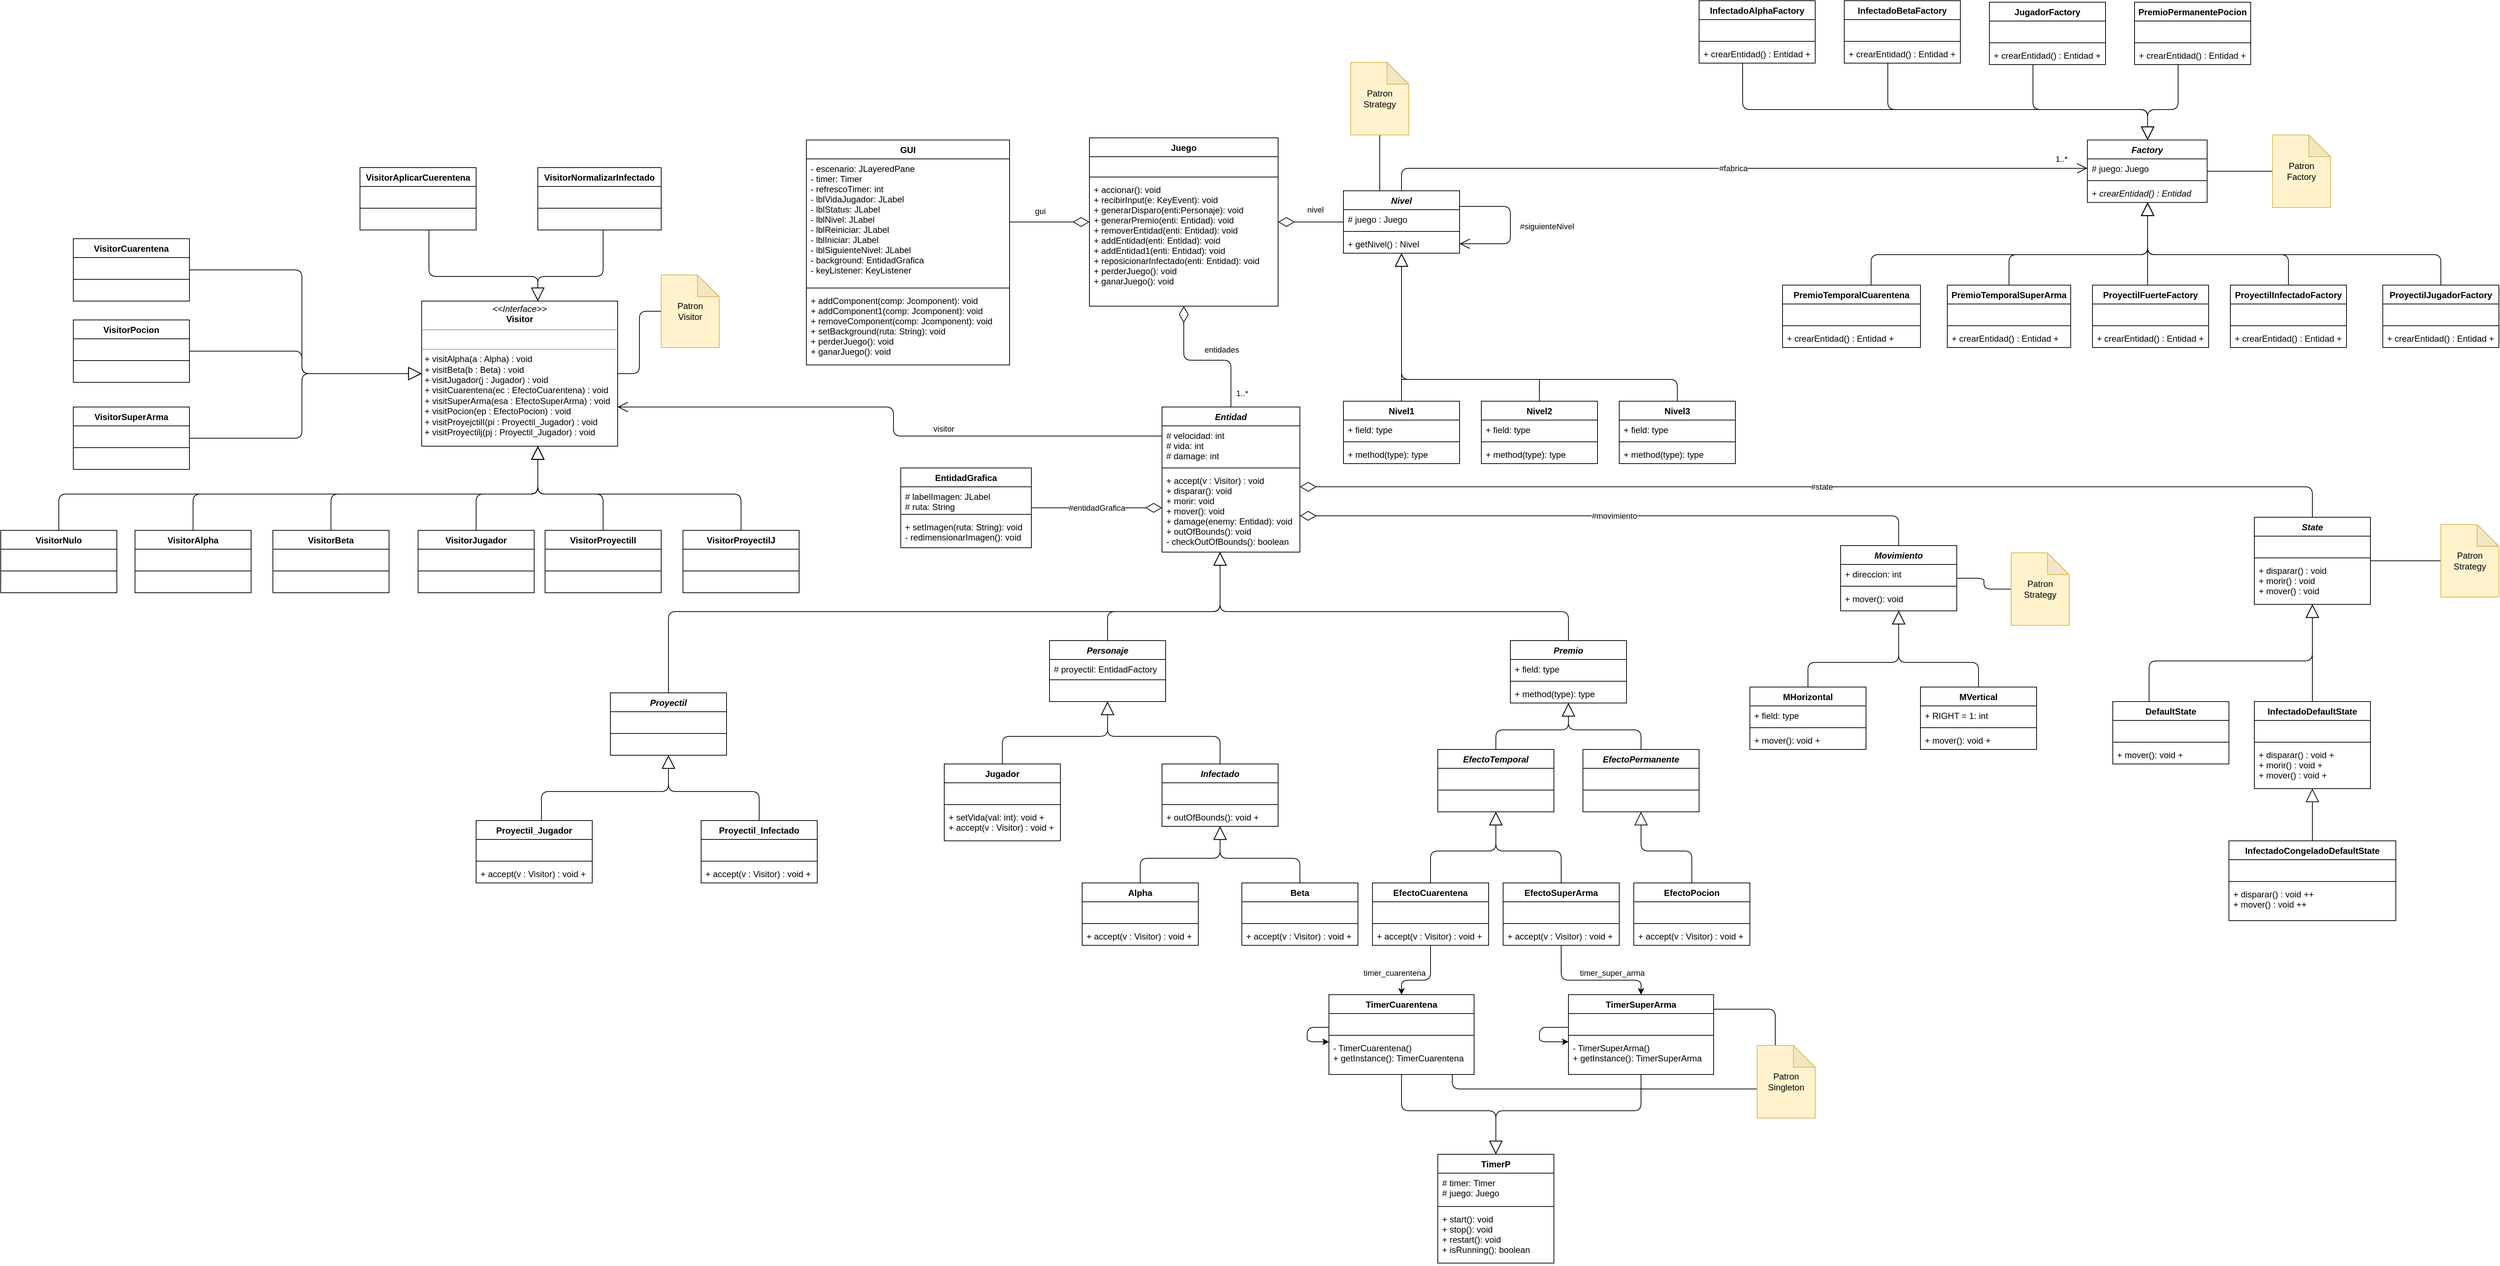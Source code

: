 <mxfile version="13.10.4" type="device"><diagram id="3MNzhQNe71kx4eXrugdI" name="Clases"><mxGraphModel dx="5481" dy="2748" grid="1" gridSize="10" guides="1" tooltips="1" connect="1" arrows="1" fold="1" page="1" pageScale="1" pageWidth="4500" pageHeight="2200" math="0" shadow="0"><root><mxCell id="0"/><mxCell id="1" parent="0"/><mxCell id="t-lcFGoIAKWSyxuHWTwv-13" style="edgeStyle=orthogonalEdgeStyle;rounded=1;orthogonalLoop=1;jettySize=auto;html=1;endArrow=block;endFill=0;endSize=16;" parent="1" source="t-lcFGoIAKWSyxuHWTwv-5" target="t-lcFGoIAKWSyxuHWTwv-1" edge="1"><mxGeometry relative="1" as="geometry"/></mxCell><mxCell id="t-lcFGoIAKWSyxuHWTwv-14" style="edgeStyle=orthogonalEdgeStyle;rounded=1;orthogonalLoop=1;jettySize=auto;html=1;endArrow=block;endFill=0;endSize=16;" parent="1" source="t-lcFGoIAKWSyxuHWTwv-9" target="t-lcFGoIAKWSyxuHWTwv-1" edge="1"><mxGeometry relative="1" as="geometry"/></mxCell><mxCell id="t-lcFGoIAKWSyxuHWTwv-20" value="&lt;p style=&quot;margin: 0px ; margin-top: 4px ; text-align: center&quot;&gt;&lt;i&gt;&amp;lt;&amp;lt;Interface&amp;gt;&amp;gt;&lt;/i&gt;&lt;br&gt;&lt;b&gt;Visitor&lt;/b&gt;&lt;/p&gt;&lt;hr size=&quot;1&quot;&gt;&lt;p style=&quot;margin: 0px ; margin-left: 4px&quot;&gt;&lt;br&gt;&lt;/p&gt;&lt;hr size=&quot;1&quot;&gt;&lt;p style=&quot;margin: 0px ; margin-left: 4px&quot;&gt;+ visitAlpha(a : Alpha) : void&lt;br&gt;&lt;/p&gt;&lt;p style=&quot;margin: 0px ; margin-left: 4px&quot;&gt;+ visitBeta(b : Beta) : void&lt;br&gt;&lt;/p&gt;&lt;p style=&quot;margin: 0px ; margin-left: 4px&quot;&gt;+ visitJugador(j : Jugador) : void&lt;/p&gt;&lt;p style=&quot;margin: 0px 0px 0px 4px&quot;&gt;+ visitCuarentena(ec : EfectoCuarentena) : void&lt;/p&gt;&lt;p style=&quot;margin: 0px 0px 0px 4px&quot;&gt;+ visitSuperArma(esa : EfectoSuperArma) : void&lt;/p&gt;&lt;p style=&quot;margin: 0px 0px 0px 4px&quot;&gt;+ visitPocion(ep : EfectoPocion) : void&lt;/p&gt;&lt;p style=&quot;margin: 0px 0px 0px 4px&quot;&gt;+ visitProyejctilI(pi : Proyectil_Jugador) : void&lt;/p&gt;&lt;p style=&quot;margin: 0px 0px 0px 4px&quot;&gt;+ visitProyectilj(pj : Proyectil_Jugador) : void&lt;br&gt;&lt;/p&gt;" style="verticalAlign=top;align=left;overflow=fill;fontSize=12;fontFamily=Helvetica;html=1;" parent="1" vertex="1"><mxGeometry x="-3740" y="-1706" width="270" height="200" as="geometry"/></mxCell><mxCell id="t-lcFGoIAKWSyxuHWTwv-36" style="edgeStyle=orthogonalEdgeStyle;rounded=1;orthogonalLoop=1;jettySize=auto;html=1;endArrow=block;endFill=0;endSize=16;" parent="1" source="t-lcFGoIAKWSyxuHWTwv-31" target="lshS-OYDousZybrMgEct-82" edge="1"><mxGeometry relative="1" as="geometry"><Array as="points"><mxPoint x="-2795" y="-1278"/><mxPoint x="-2640" y="-1278"/></Array><mxPoint x="-2680" y="-1328" as="targetPoint"/></mxGeometry></mxCell><mxCell id="t-lcFGoIAKWSyxuHWTwv-41" style="edgeStyle=orthogonalEdgeStyle;rounded=1;orthogonalLoop=1;jettySize=auto;html=1;endArrow=block;endFill=0;endSize=16;" parent="1" source="t-lcFGoIAKWSyxuHWTwv-37" target="t-lcFGoIAKWSyxuHWTwv-20" edge="1"><mxGeometry relative="1" as="geometry"><Array as="points"><mxPoint x="-3730" y="-1740"/><mxPoint x="-3580" y="-1740"/></Array></mxGeometry></mxCell><mxCell id="t-lcFGoIAKWSyxuHWTwv-96" style="edgeStyle=orthogonalEdgeStyle;rounded=1;orthogonalLoop=1;jettySize=auto;html=1;endArrow=block;endFill=0;endSize=16;" parent="1" source="t-lcFGoIAKWSyxuHWTwv-1" target="t-lcFGoIAKWSyxuHWTwv-31" edge="1"><mxGeometry relative="1" as="geometry"/></mxCell><mxCell id="t-lcFGoIAKWSyxuHWTwv-61" style="edgeStyle=orthogonalEdgeStyle;rounded=1;orthogonalLoop=1;jettySize=auto;html=1;endArrow=block;endFill=0;endSize=16;" parent="1" source="lshS-OYDousZybrMgEct-86" target="lshS-OYDousZybrMgEct-82" edge="1"><mxGeometry relative="1" as="geometry"><Array as="points"><mxPoint x="-2160" y="-1278"/><mxPoint x="-2640" y="-1278"/></Array><mxPoint x="-2165" y="-1202" as="sourcePoint"/><mxPoint x="-2600" y="-1328" as="targetPoint"/></mxGeometry></mxCell><mxCell id="t-lcFGoIAKWSyxuHWTwv-62" style="edgeStyle=orthogonalEdgeStyle;rounded=1;orthogonalLoop=1;jettySize=auto;html=1;endArrow=block;endFill=0;endSize=16;" parent="1" source="t-lcFGoIAKWSyxuHWTwv-47" target="lshS-OYDousZybrMgEct-86" edge="1"><mxGeometry relative="1" as="geometry"><mxPoint x="-2165" y="-1152" as="targetPoint"/></mxGeometry></mxCell><mxCell id="t-lcFGoIAKWSyxuHWTwv-63" style="edgeStyle=orthogonalEdgeStyle;rounded=1;orthogonalLoop=1;jettySize=auto;html=1;endArrow=block;endFill=0;endSize=16;" parent="1" source="t-lcFGoIAKWSyxuHWTwv-51" target="lshS-OYDousZybrMgEct-86" edge="1"><mxGeometry relative="1" as="geometry"><mxPoint x="-2165" y="-1152" as="targetPoint"/></mxGeometry></mxCell><mxCell id="t-lcFGoIAKWSyxuHWTwv-77" style="edgeStyle=orthogonalEdgeStyle;rounded=1;orthogonalLoop=1;jettySize=auto;html=1;endArrow=block;endFill=0;endSize=16;" parent="1" source="t-lcFGoIAKWSyxuHWTwv-64" target="t-lcFGoIAKWSyxuHWTwv-47" edge="1"><mxGeometry relative="1" as="geometry"/></mxCell><mxCell id="t-lcFGoIAKWSyxuHWTwv-78" style="edgeStyle=orthogonalEdgeStyle;rounded=1;orthogonalLoop=1;jettySize=auto;html=1;endArrow=block;endFill=0;endSize=16;" parent="1" source="t-lcFGoIAKWSyxuHWTwv-72" target="t-lcFGoIAKWSyxuHWTwv-47" edge="1"><mxGeometry relative="1" as="geometry"/></mxCell><mxCell id="t-lcFGoIAKWSyxuHWTwv-83" style="edgeStyle=orthogonalEdgeStyle;rounded=1;orthogonalLoop=1;jettySize=auto;html=1;endArrow=block;endFill=0;endSize=16;" parent="1" source="t-lcFGoIAKWSyxuHWTwv-79" target="t-lcFGoIAKWSyxuHWTwv-51" edge="1"><mxGeometry relative="1" as="geometry"/></mxCell><mxCell id="t-lcFGoIAKWSyxuHWTwv-95" style="edgeStyle=orthogonalEdgeStyle;rounded=1;orthogonalLoop=1;jettySize=auto;html=1;endArrow=block;endFill=0;endSize=16;" parent="1" source="t-lcFGoIAKWSyxuHWTwv-89" target="t-lcFGoIAKWSyxuHWTwv-31" edge="1"><mxGeometry relative="1" as="geometry"/></mxCell><mxCell id="lshS-OYDousZybrMgEct-9" style="edgeStyle=orthogonalEdgeStyle;rounded=1;orthogonalLoop=1;jettySize=auto;html=1;endFill=0;endArrow=block;endSize=16;exitX=0.5;exitY=0;exitDx=0;exitDy=0;" parent="1" source="t-lcFGoIAKWSyxuHWTwv-103" target="lshS-OYDousZybrMgEct-82" edge="1"><mxGeometry relative="1" as="geometry"><mxPoint x="-2680" y="-1328" as="targetPoint"/><Array as="points"><mxPoint x="-3400" y="-1278"/><mxPoint x="-2640" y="-1278"/></Array><mxPoint x="-3390" y="-1224" as="sourcePoint"/></mxGeometry></mxCell><mxCell id="lshS-OYDousZybrMgEct-18" style="edgeStyle=orthogonalEdgeStyle;rounded=1;orthogonalLoop=1;jettySize=auto;html=1;endArrow=block;endFill=0;endSize=16;" parent="1" source="t-lcFGoIAKWSyxuHWTwv-111" target="t-lcFGoIAKWSyxuHWTwv-103" edge="1"><mxGeometry relative="1" as="geometry"><Array as="points"><mxPoint x="-3575" y="-1030"/><mxPoint x="-3400" y="-1030"/></Array></mxGeometry></mxCell><mxCell id="lshS-OYDousZybrMgEct-17" style="edgeStyle=orthogonalEdgeStyle;rounded=1;orthogonalLoop=1;jettySize=auto;html=1;endArrow=block;endFill=0;endSize=16;" parent="1" source="t-lcFGoIAKWSyxuHWTwv-107" target="t-lcFGoIAKWSyxuHWTwv-103" edge="1"><mxGeometry relative="1" as="geometry"/></mxCell><mxCell id="lshS-OYDousZybrMgEct-34" value="#entidadGrafica" style="edgeStyle=orthogonalEdgeStyle;orthogonalLoop=1;jettySize=auto;html=1;startArrow=none;endArrow=diamondThin;endFill=0;endSize=20;rounded=1;" parent="1" source="lshS-OYDousZybrMgEct-28" target="lshS-OYDousZybrMgEct-82" edge="1"><mxGeometry relative="1" as="geometry"><mxPoint x="-2715" y="-1373.0" as="targetPoint"/><Array as="points"><mxPoint x="-2760" y="-1421"/><mxPoint x="-2760" y="-1421"/></Array></mxGeometry></mxCell><mxCell id="lshS-OYDousZybrMgEct-55" style="edgeStyle=orthogonalEdgeStyle;orthogonalLoop=1;jettySize=auto;html=1;startArrow=none;endArrow=diamondThin;endFill=0;endSize=20;rounded=1;" parent="1" source="lshS-OYDousZybrMgEct-48" target="lshS-OYDousZybrMgEct-40" edge="1"><mxGeometry relative="1" as="geometry"/></mxCell><mxCell id="J7gsqkmkQ9XDQS4pgZpW-60" value="nivel" style="edgeLabel;html=1;align=center;verticalAlign=middle;resizable=0;points=[];" vertex="1" connectable="0" parent="lshS-OYDousZybrMgEct-55"><mxGeometry x="0.367" y="-2" relative="1" as="geometry"><mxPoint x="22" y="-15" as="offset"/></mxGeometry></mxCell><mxCell id="lshS-OYDousZybrMgEct-61" style="edgeStyle=orthogonalEdgeStyle;rounded=0;orthogonalLoop=1;jettySize=auto;html=1;startArrow=none;startFill=0;endArrow=block;endFill=0;endSize=16;" parent="1" source="lshS-OYDousZybrMgEct-56" target="lshS-OYDousZybrMgEct-48" edge="1"><mxGeometry relative="1" as="geometry"/></mxCell><mxCell id="lshS-OYDousZybrMgEct-67" style="edgeStyle=orthogonalEdgeStyle;rounded=0;orthogonalLoop=1;jettySize=auto;html=1;startFill=0;endArrow=block;endFill=0;endSize=16;" parent="1" source="lshS-OYDousZybrMgEct-62" target="lshS-OYDousZybrMgEct-48" edge="1"><mxGeometry relative="1" as="geometry"><Array as="points"><mxPoint x="-2200" y="-1598"/><mxPoint x="-2390" y="-1598"/></Array></mxGeometry></mxCell><mxCell id="lshS-OYDousZybrMgEct-72" style="edgeStyle=orthogonalEdgeStyle;rounded=1;orthogonalLoop=1;jettySize=auto;html=1;startFill=0;endArrow=block;endFill=0;endSize=16;" parent="1" source="lshS-OYDousZybrMgEct-68" target="lshS-OYDousZybrMgEct-48" edge="1"><mxGeometry relative="1" as="geometry"><Array as="points"><mxPoint x="-2010" y="-1598"/><mxPoint x="-2390" y="-1598"/></Array></mxGeometry></mxCell><mxCell id="lshS-OYDousZybrMgEct-81" style="edgeStyle=orthogonalEdgeStyle;rounded=1;orthogonalLoop=1;jettySize=auto;html=1;endArrow=diamondThin;endFill=0;endSize=20;" parent="1" source="lshS-OYDousZybrMgEct-78" target="lshS-OYDousZybrMgEct-40" edge="1"><mxGeometry relative="1" as="geometry"/></mxCell><mxCell id="J7gsqkmkQ9XDQS4pgZpW-59" value="gui" style="edgeLabel;html=1;align=center;verticalAlign=middle;resizable=0;points=[];" vertex="1" connectable="0" parent="lshS-OYDousZybrMgEct-81"><mxGeometry x="-0.236" relative="1" as="geometry"><mxPoint y="-15" as="offset"/></mxGeometry></mxCell><mxCell id="lshS-OYDousZybrMgEct-91" style="edgeStyle=orthogonalEdgeStyle;rounded=1;orthogonalLoop=1;jettySize=auto;html=1;endArrow=open;endFill=1;endSize=12;" parent="1" source="lshS-OYDousZybrMgEct-82" target="t-lcFGoIAKWSyxuHWTwv-20" edge="1"><mxGeometry relative="1" as="geometry"><Array as="points"><mxPoint x="-3090" y="-1520"/><mxPoint x="-3090" y="-1560"/></Array></mxGeometry></mxCell><mxCell id="J7gsqkmkQ9XDQS4pgZpW-66" value="visitor" style="edgeLabel;html=1;align=center;verticalAlign=middle;resizable=0;points=[];" vertex="1" connectable="0" parent="lshS-OYDousZybrMgEct-91"><mxGeometry x="-0.237" y="4" relative="1" as="geometry"><mxPoint y="-14" as="offset"/></mxGeometry></mxCell><mxCell id="lshS-OYDousZybrMgEct-99" value="#movimiento" style="edgeStyle=orthogonalEdgeStyle;rounded=1;orthogonalLoop=1;jettySize=auto;html=1;endArrow=diamondThin;endFill=0;endSize=20;" parent="1" source="lshS-OYDousZybrMgEct-92" target="lshS-OYDousZybrMgEct-82" edge="1"><mxGeometry relative="1" as="geometry"><Array as="points"><mxPoint x="-1705" y="-1410"/></Array></mxGeometry></mxCell><mxCell id="lshS-OYDousZybrMgEct-108" style="edgeStyle=orthogonalEdgeStyle;rounded=1;orthogonalLoop=1;jettySize=auto;html=1;startFill=0;endArrow=block;endFill=0;endSize=16;" parent="1" source="lshS-OYDousZybrMgEct-100" target="lshS-OYDousZybrMgEct-92" edge="1"><mxGeometry relative="1" as="geometry"><Array as="points"><mxPoint x="-1830" y="-1208"/><mxPoint x="-1705" y="-1208"/></Array></mxGeometry></mxCell><mxCell id="lshS-OYDousZybrMgEct-109" style="edgeStyle=orthogonalEdgeStyle;rounded=1;orthogonalLoop=1;jettySize=auto;html=1;startFill=0;endArrow=block;endFill=0;endSize=16;exitX=0.5;exitY=0;exitDx=0;exitDy=0;" parent="1" source="hIIgW5XnCvexIqtM4EOp-2" target="lshS-OYDousZybrMgEct-92" edge="1"><mxGeometry relative="1" as="geometry"><mxPoint x="-1590" y="-1174" as="sourcePoint"/><Array as="points"><mxPoint x="-1595" y="-1208"/><mxPoint x="-1705" y="-1208"/></Array></mxGeometry></mxCell><mxCell id="t-lcFGoIAKWSyxuHWTwv-1" value="Infectado" style="swimlane;fontStyle=3;align=center;verticalAlign=top;childLayout=stackLayout;horizontal=1;startSize=26;horizontalStack=0;resizeParent=1;resizeParentMax=0;resizeLast=0;collapsible=1;marginBottom=0;" parent="1" vertex="1"><mxGeometry x="-2720" y="-1068" width="160" height="86" as="geometry"/></mxCell><mxCell id="t-lcFGoIAKWSyxuHWTwv-2" value=" " style="text;strokeColor=none;fillColor=none;align=left;verticalAlign=top;spacingLeft=4;spacingRight=4;overflow=hidden;rotatable=0;points=[[0,0.5],[1,0.5]];portConstraint=eastwest;" parent="t-lcFGoIAKWSyxuHWTwv-1" vertex="1"><mxGeometry y="26" width="160" height="26" as="geometry"/></mxCell><mxCell id="t-lcFGoIAKWSyxuHWTwv-3" value="" style="line;strokeWidth=1;fillColor=none;align=left;verticalAlign=middle;spacingTop=-1;spacingLeft=3;spacingRight=3;rotatable=0;labelPosition=right;points=[];portConstraint=eastwest;" parent="t-lcFGoIAKWSyxuHWTwv-1" vertex="1"><mxGeometry y="52" width="160" height="8" as="geometry"/></mxCell><mxCell id="t-lcFGoIAKWSyxuHWTwv-4" value="+ outOfBounds(): void +" style="text;strokeColor=none;fillColor=none;align=left;verticalAlign=top;spacingLeft=4;spacingRight=4;overflow=hidden;rotatable=0;points=[[0,0.5],[1,0.5]];portConstraint=eastwest;" parent="t-lcFGoIAKWSyxuHWTwv-1" vertex="1"><mxGeometry y="60" width="160" height="26" as="geometry"/></mxCell><mxCell id="t-lcFGoIAKWSyxuHWTwv-9" value="Beta" style="swimlane;fontStyle=1;align=center;verticalAlign=top;childLayout=stackLayout;horizontal=1;startSize=26;horizontalStack=0;resizeParent=1;resizeParentMax=0;resizeLast=0;collapsible=1;marginBottom=0;" parent="1" vertex="1"><mxGeometry x="-2610" y="-904" width="160" height="86" as="geometry"/></mxCell><mxCell id="t-lcFGoIAKWSyxuHWTwv-10" value=" " style="text;strokeColor=none;fillColor=none;align=left;verticalAlign=top;spacingLeft=4;spacingRight=4;overflow=hidden;rotatable=0;points=[[0,0.5],[1,0.5]];portConstraint=eastwest;" parent="t-lcFGoIAKWSyxuHWTwv-9" vertex="1"><mxGeometry y="26" width="160" height="26" as="geometry"/></mxCell><mxCell id="t-lcFGoIAKWSyxuHWTwv-11" value="" style="line;strokeWidth=1;fillColor=none;align=left;verticalAlign=middle;spacingTop=-1;spacingLeft=3;spacingRight=3;rotatable=0;labelPosition=right;points=[];portConstraint=eastwest;" parent="t-lcFGoIAKWSyxuHWTwv-9" vertex="1"><mxGeometry y="52" width="160" height="8" as="geometry"/></mxCell><mxCell id="t-lcFGoIAKWSyxuHWTwv-12" value="+ accept(v : Visitor) : void +" style="text;strokeColor=none;fillColor=none;align=left;verticalAlign=top;spacingLeft=4;spacingRight=4;overflow=hidden;rotatable=0;points=[[0,0.5],[1,0.5]];portConstraint=eastwest;" parent="t-lcFGoIAKWSyxuHWTwv-9" vertex="1"><mxGeometry y="60" width="160" height="26" as="geometry"/></mxCell><mxCell id="t-lcFGoIAKWSyxuHWTwv-5" value="Alpha" style="swimlane;fontStyle=1;align=center;verticalAlign=top;childLayout=stackLayout;horizontal=1;startSize=26;horizontalStack=0;resizeParent=1;resizeParentMax=0;resizeLast=0;collapsible=1;marginBottom=0;" parent="1" vertex="1"><mxGeometry x="-2830" y="-904" width="160" height="86" as="geometry"/></mxCell><mxCell id="t-lcFGoIAKWSyxuHWTwv-6" value=" " style="text;strokeColor=none;fillColor=none;align=left;verticalAlign=top;spacingLeft=4;spacingRight=4;overflow=hidden;rotatable=0;points=[[0,0.5],[1,0.5]];portConstraint=eastwest;" parent="t-lcFGoIAKWSyxuHWTwv-5" vertex="1"><mxGeometry y="26" width="160" height="26" as="geometry"/></mxCell><mxCell id="t-lcFGoIAKWSyxuHWTwv-7" value="" style="line;strokeWidth=1;fillColor=none;align=left;verticalAlign=middle;spacingTop=-1;spacingLeft=3;spacingRight=3;rotatable=0;labelPosition=right;points=[];portConstraint=eastwest;" parent="t-lcFGoIAKWSyxuHWTwv-5" vertex="1"><mxGeometry y="52" width="160" height="8" as="geometry"/></mxCell><mxCell id="t-lcFGoIAKWSyxuHWTwv-8" value="+ accept(v : Visitor) : void +" style="text;strokeColor=none;fillColor=none;align=left;verticalAlign=top;spacingLeft=4;spacingRight=4;overflow=hidden;rotatable=0;points=[[0,0.5],[1,0.5]];portConstraint=eastwest;" parent="t-lcFGoIAKWSyxuHWTwv-5" vertex="1"><mxGeometry y="60" width="160" height="26" as="geometry"/></mxCell><mxCell id="t-lcFGoIAKWSyxuHWTwv-47" value="EfectoTemporal" style="swimlane;fontStyle=3;align=center;verticalAlign=top;childLayout=stackLayout;horizontal=1;startSize=26;horizontalStack=0;resizeParent=1;resizeParentMax=0;resizeLast=0;collapsible=1;marginBottom=0;" parent="1" vertex="1"><mxGeometry x="-2340" y="-1088" width="160" height="86" as="geometry"/></mxCell><mxCell id="t-lcFGoIAKWSyxuHWTwv-48" value=" " style="text;strokeColor=none;fillColor=none;align=left;verticalAlign=top;spacingLeft=4;spacingRight=4;overflow=hidden;rotatable=0;points=[[0,0.5],[1,0.5]];portConstraint=eastwest;" parent="t-lcFGoIAKWSyxuHWTwv-47" vertex="1"><mxGeometry y="26" width="160" height="26" as="geometry"/></mxCell><mxCell id="t-lcFGoIAKWSyxuHWTwv-49" value="" style="line;strokeWidth=1;fillColor=none;align=left;verticalAlign=middle;spacingTop=-1;spacingLeft=3;spacingRight=3;rotatable=0;labelPosition=right;points=[];portConstraint=eastwest;" parent="t-lcFGoIAKWSyxuHWTwv-47" vertex="1"><mxGeometry y="52" width="160" height="8" as="geometry"/></mxCell><mxCell id="t-lcFGoIAKWSyxuHWTwv-50" value=" " style="text;strokeColor=none;fillColor=none;align=left;verticalAlign=top;spacingLeft=4;spacingRight=4;overflow=hidden;rotatable=0;points=[[0,0.5],[1,0.5]];portConstraint=eastwest;" parent="t-lcFGoIAKWSyxuHWTwv-47" vertex="1"><mxGeometry y="60" width="160" height="26" as="geometry"/></mxCell><mxCell id="t-lcFGoIAKWSyxuHWTwv-51" value="EfectoPermanente" style="swimlane;fontStyle=3;align=center;verticalAlign=top;childLayout=stackLayout;horizontal=1;startSize=26;horizontalStack=0;resizeParent=1;resizeParentMax=0;resizeLast=0;collapsible=1;marginBottom=0;" parent="1" vertex="1"><mxGeometry x="-2140" y="-1088" width="160" height="86" as="geometry"/></mxCell><mxCell id="t-lcFGoIAKWSyxuHWTwv-52" value=" " style="text;strokeColor=none;fillColor=none;align=left;verticalAlign=top;spacingLeft=4;spacingRight=4;overflow=hidden;rotatable=0;points=[[0,0.5],[1,0.5]];portConstraint=eastwest;" parent="t-lcFGoIAKWSyxuHWTwv-51" vertex="1"><mxGeometry y="26" width="160" height="26" as="geometry"/></mxCell><mxCell id="t-lcFGoIAKWSyxuHWTwv-53" value="" style="line;strokeWidth=1;fillColor=none;align=left;verticalAlign=middle;spacingTop=-1;spacingLeft=3;spacingRight=3;rotatable=0;labelPosition=right;points=[];portConstraint=eastwest;" parent="t-lcFGoIAKWSyxuHWTwv-51" vertex="1"><mxGeometry y="52" width="160" height="8" as="geometry"/></mxCell><mxCell id="t-lcFGoIAKWSyxuHWTwv-54" value=" " style="text;strokeColor=none;fillColor=none;align=left;verticalAlign=top;spacingLeft=4;spacingRight=4;overflow=hidden;rotatable=0;points=[[0,0.5],[1,0.5]];portConstraint=eastwest;" parent="t-lcFGoIAKWSyxuHWTwv-51" vertex="1"><mxGeometry y="60" width="160" height="26" as="geometry"/></mxCell><mxCell id="DZ08rUalUP5rav52oghw-5" style="edgeStyle=orthogonalEdgeStyle;rounded=1;orthogonalLoop=1;jettySize=auto;html=1;" parent="1" source="t-lcFGoIAKWSyxuHWTwv-64" target="DZ08rUalUP5rav52oghw-1" edge="1"><mxGeometry relative="1" as="geometry"><Array as="points"><mxPoint x="-2350" y="-770"/><mxPoint x="-2390" y="-770"/></Array></mxGeometry></mxCell><mxCell id="J7gsqkmkQ9XDQS4pgZpW-62" value="timer_cuarentena" style="edgeLabel;html=1;align=center;verticalAlign=middle;resizable=0;points=[];" vertex="1" connectable="0" parent="DZ08rUalUP5rav52oghw-5"><mxGeometry x="0.296" y="-3" relative="1" as="geometry"><mxPoint x="-28" y="-7" as="offset"/></mxGeometry></mxCell><mxCell id="t-lcFGoIAKWSyxuHWTwv-64" value="EfectoCuarentena" style="swimlane;fontStyle=1;align=center;verticalAlign=top;childLayout=stackLayout;horizontal=1;startSize=26;horizontalStack=0;resizeParent=1;resizeParentMax=0;resizeLast=0;collapsible=1;marginBottom=0;" parent="1" vertex="1"><mxGeometry x="-2430" y="-904" width="160" height="86" as="geometry"/></mxCell><mxCell id="t-lcFGoIAKWSyxuHWTwv-65" value=" " style="text;strokeColor=none;fillColor=none;align=left;verticalAlign=top;spacingLeft=4;spacingRight=4;overflow=hidden;rotatable=0;points=[[0,0.5],[1,0.5]];portConstraint=eastwest;" parent="t-lcFGoIAKWSyxuHWTwv-64" vertex="1"><mxGeometry y="26" width="160" height="26" as="geometry"/></mxCell><mxCell id="t-lcFGoIAKWSyxuHWTwv-66" value="" style="line;strokeWidth=1;fillColor=none;align=left;verticalAlign=middle;spacingTop=-1;spacingLeft=3;spacingRight=3;rotatable=0;labelPosition=right;points=[];portConstraint=eastwest;" parent="t-lcFGoIAKWSyxuHWTwv-64" vertex="1"><mxGeometry y="52" width="160" height="8" as="geometry"/></mxCell><mxCell id="t-lcFGoIAKWSyxuHWTwv-67" value="+ accept(v : Visitor) : void +" style="text;strokeColor=none;fillColor=none;align=left;verticalAlign=top;spacingLeft=4;spacingRight=4;overflow=hidden;rotatable=0;points=[[0,0.5],[1,0.5]];portConstraint=eastwest;" parent="t-lcFGoIAKWSyxuHWTwv-64" vertex="1"><mxGeometry y="60" width="160" height="26" as="geometry"/></mxCell><mxCell id="DZ08rUalUP5rav52oghw-10" style="edgeStyle=orthogonalEdgeStyle;rounded=1;orthogonalLoop=1;jettySize=auto;html=1;" parent="1" source="t-lcFGoIAKWSyxuHWTwv-72" target="DZ08rUalUP5rav52oghw-6" edge="1"><mxGeometry relative="1" as="geometry"><mxPoint x="-2170" y="-770" as="targetPoint"/><Array as="points"><mxPoint x="-2170" y="-770"/><mxPoint x="-2060" y="-770"/></Array></mxGeometry></mxCell><mxCell id="J7gsqkmkQ9XDQS4pgZpW-61" value="timer_super_arma" style="edgeLabel;html=1;align=center;verticalAlign=middle;resizable=0;points=[];" vertex="1" connectable="0" parent="DZ08rUalUP5rav52oghw-10"><mxGeometry x="-0.854" y="4" relative="1" as="geometry"><mxPoint x="66" y="25" as="offset"/></mxGeometry></mxCell><mxCell id="t-lcFGoIAKWSyxuHWTwv-72" value="EfectoSuperArma" style="swimlane;fontStyle=1;align=center;verticalAlign=top;childLayout=stackLayout;horizontal=1;startSize=26;horizontalStack=0;resizeParent=1;resizeParentMax=0;resizeLast=0;collapsible=1;marginBottom=0;" parent="1" vertex="1"><mxGeometry x="-2250" y="-904" width="160" height="86" as="geometry"/></mxCell><mxCell id="t-lcFGoIAKWSyxuHWTwv-73" value=" " style="text;strokeColor=none;fillColor=none;align=left;verticalAlign=top;spacingLeft=4;spacingRight=4;overflow=hidden;rotatable=0;points=[[0,0.5],[1,0.5]];portConstraint=eastwest;" parent="t-lcFGoIAKWSyxuHWTwv-72" vertex="1"><mxGeometry y="26" width="160" height="26" as="geometry"/></mxCell><mxCell id="t-lcFGoIAKWSyxuHWTwv-74" value="" style="line;strokeWidth=1;fillColor=none;align=left;verticalAlign=middle;spacingTop=-1;spacingLeft=3;spacingRight=3;rotatable=0;labelPosition=right;points=[];portConstraint=eastwest;" parent="t-lcFGoIAKWSyxuHWTwv-72" vertex="1"><mxGeometry y="52" width="160" height="8" as="geometry"/></mxCell><mxCell id="t-lcFGoIAKWSyxuHWTwv-75" value="+ accept(v : Visitor) : void +" style="text;strokeColor=none;fillColor=none;align=left;verticalAlign=top;spacingLeft=4;spacingRight=4;overflow=hidden;rotatable=0;points=[[0,0.5],[1,0.5]];portConstraint=eastwest;" parent="t-lcFGoIAKWSyxuHWTwv-72" vertex="1"><mxGeometry y="60" width="160" height="26" as="geometry"/></mxCell><mxCell id="t-lcFGoIAKWSyxuHWTwv-79" value="EfectoPocion" style="swimlane;fontStyle=1;align=center;verticalAlign=top;childLayout=stackLayout;horizontal=1;startSize=26;horizontalStack=0;resizeParent=1;resizeParentMax=0;resizeLast=0;collapsible=1;marginBottom=0;" parent="1" vertex="1"><mxGeometry x="-2070" y="-904" width="160" height="86" as="geometry"/></mxCell><mxCell id="t-lcFGoIAKWSyxuHWTwv-80" value=" " style="text;strokeColor=none;fillColor=none;align=left;verticalAlign=top;spacingLeft=4;spacingRight=4;overflow=hidden;rotatable=0;points=[[0,0.5],[1,0.5]];portConstraint=eastwest;" parent="t-lcFGoIAKWSyxuHWTwv-79" vertex="1"><mxGeometry y="26" width="160" height="26" as="geometry"/></mxCell><mxCell id="t-lcFGoIAKWSyxuHWTwv-81" value="" style="line;strokeWidth=1;fillColor=none;align=left;verticalAlign=middle;spacingTop=-1;spacingLeft=3;spacingRight=3;rotatable=0;labelPosition=right;points=[];portConstraint=eastwest;" parent="t-lcFGoIAKWSyxuHWTwv-79" vertex="1"><mxGeometry y="52" width="160" height="8" as="geometry"/></mxCell><mxCell id="t-lcFGoIAKWSyxuHWTwv-82" value="+ accept(v : Visitor) : void +" style="text;strokeColor=none;fillColor=none;align=left;verticalAlign=top;spacingLeft=4;spacingRight=4;overflow=hidden;rotatable=0;points=[[0,0.5],[1,0.5]];portConstraint=eastwest;" parent="t-lcFGoIAKWSyxuHWTwv-79" vertex="1"><mxGeometry y="60" width="160" height="26" as="geometry"/></mxCell><mxCell id="t-lcFGoIAKWSyxuHWTwv-89" value="Jugador" style="swimlane;fontStyle=1;align=center;verticalAlign=top;childLayout=stackLayout;horizontal=1;startSize=26;horizontalStack=0;resizeParent=1;resizeParentMax=0;resizeLast=0;collapsible=1;marginBottom=0;" parent="1" vertex="1"><mxGeometry x="-3020" y="-1068" width="160" height="106" as="geometry"/></mxCell><mxCell id="t-lcFGoIAKWSyxuHWTwv-90" value=" " style="text;strokeColor=none;fillColor=none;align=left;verticalAlign=top;spacingLeft=4;spacingRight=4;overflow=hidden;rotatable=0;points=[[0,0.5],[1,0.5]];portConstraint=eastwest;" parent="t-lcFGoIAKWSyxuHWTwv-89" vertex="1"><mxGeometry y="26" width="160" height="26" as="geometry"/></mxCell><mxCell id="t-lcFGoIAKWSyxuHWTwv-91" value="" style="line;strokeWidth=1;fillColor=none;align=left;verticalAlign=middle;spacingTop=-1;spacingLeft=3;spacingRight=3;rotatable=0;labelPosition=right;points=[];portConstraint=eastwest;" parent="t-lcFGoIAKWSyxuHWTwv-89" vertex="1"><mxGeometry y="52" width="160" height="8" as="geometry"/></mxCell><mxCell id="t-lcFGoIAKWSyxuHWTwv-92" value="+ setVida(val: int): void +&#10;+ accept(v : Visitor) : void +" style="text;strokeColor=none;fillColor=none;align=left;verticalAlign=top;spacingLeft=4;spacingRight=4;overflow=hidden;rotatable=0;points=[[0,0.5],[1,0.5]];portConstraint=eastwest;" parent="t-lcFGoIAKWSyxuHWTwv-89" vertex="1"><mxGeometry y="60" width="160" height="46" as="geometry"/></mxCell><mxCell id="t-lcFGoIAKWSyxuHWTwv-31" value="Personaje" style="swimlane;fontStyle=3;align=center;verticalAlign=top;childLayout=stackLayout;horizontal=1;startSize=26;horizontalStack=0;resizeParent=1;resizeParentMax=0;resizeLast=0;collapsible=1;marginBottom=0;" parent="1" vertex="1"><mxGeometry x="-2875" y="-1238" width="160" height="84" as="geometry"/></mxCell><mxCell id="t-lcFGoIAKWSyxuHWTwv-32" value="# proyectil: EntidadFactory" style="text;strokeColor=none;fillColor=none;align=left;verticalAlign=top;spacingLeft=4;spacingRight=4;overflow=hidden;rotatable=0;points=[[0,0.5],[1,0.5]];portConstraint=eastwest;" parent="t-lcFGoIAKWSyxuHWTwv-31" vertex="1"><mxGeometry y="26" width="160" height="24" as="geometry"/></mxCell><mxCell id="t-lcFGoIAKWSyxuHWTwv-33" value="" style="line;strokeWidth=1;fillColor=none;align=left;verticalAlign=middle;spacingTop=-1;spacingLeft=3;spacingRight=3;rotatable=0;labelPosition=right;points=[];portConstraint=eastwest;" parent="t-lcFGoIAKWSyxuHWTwv-31" vertex="1"><mxGeometry y="50" width="160" height="8" as="geometry"/></mxCell><mxCell id="t-lcFGoIAKWSyxuHWTwv-34" value=" " style="text;strokeColor=none;fillColor=none;align=left;verticalAlign=top;spacingLeft=4;spacingRight=4;overflow=hidden;rotatable=0;points=[[0,0.5],[1,0.5]];portConstraint=eastwest;" parent="t-lcFGoIAKWSyxuHWTwv-31" vertex="1"><mxGeometry y="58" width="160" height="26" as="geometry"/></mxCell><mxCell id="t-lcFGoIAKWSyxuHWTwv-103" value="Proyectil" style="swimlane;fontStyle=3;align=center;verticalAlign=top;childLayout=stackLayout;horizontal=1;startSize=26;horizontalStack=0;resizeParent=1;resizeParentMax=0;resizeLast=0;collapsible=1;marginBottom=0;" parent="1" vertex="1"><mxGeometry x="-3480" y="-1166" width="160" height="86" as="geometry"/></mxCell><mxCell id="t-lcFGoIAKWSyxuHWTwv-104" value=" " style="text;strokeColor=none;fillColor=none;align=left;verticalAlign=top;spacingLeft=4;spacingRight=4;overflow=hidden;rotatable=0;points=[[0,0.5],[1,0.5]];portConstraint=eastwest;" parent="t-lcFGoIAKWSyxuHWTwv-103" vertex="1"><mxGeometry y="26" width="160" height="26" as="geometry"/></mxCell><mxCell id="t-lcFGoIAKWSyxuHWTwv-105" value="" style="line;strokeWidth=1;fillColor=none;align=left;verticalAlign=middle;spacingTop=-1;spacingLeft=3;spacingRight=3;rotatable=0;labelPosition=right;points=[];portConstraint=eastwest;" parent="t-lcFGoIAKWSyxuHWTwv-103" vertex="1"><mxGeometry y="52" width="160" height="8" as="geometry"/></mxCell><mxCell id="t-lcFGoIAKWSyxuHWTwv-106" value=" " style="text;strokeColor=none;fillColor=none;align=left;verticalAlign=top;spacingLeft=4;spacingRight=4;overflow=hidden;rotatable=0;points=[[0,0.5],[1,0.5]];portConstraint=eastwest;" parent="t-lcFGoIAKWSyxuHWTwv-103" vertex="1"><mxGeometry y="60" width="160" height="26" as="geometry"/></mxCell><mxCell id="t-lcFGoIAKWSyxuHWTwv-111" value="Proyectil_Jugador" style="swimlane;fontStyle=1;align=center;verticalAlign=top;childLayout=stackLayout;horizontal=1;startSize=26;horizontalStack=0;resizeParent=1;resizeParentMax=0;resizeLast=0;collapsible=1;marginBottom=0;" parent="1" vertex="1"><mxGeometry x="-3665" y="-990" width="160" height="86" as="geometry"/></mxCell><mxCell id="t-lcFGoIAKWSyxuHWTwv-112" value=" " style="text;strokeColor=none;fillColor=none;align=left;verticalAlign=top;spacingLeft=4;spacingRight=4;overflow=hidden;rotatable=0;points=[[0,0.5],[1,0.5]];portConstraint=eastwest;" parent="t-lcFGoIAKWSyxuHWTwv-111" vertex="1"><mxGeometry y="26" width="160" height="26" as="geometry"/></mxCell><mxCell id="t-lcFGoIAKWSyxuHWTwv-113" value="" style="line;strokeWidth=1;fillColor=none;align=left;verticalAlign=middle;spacingTop=-1;spacingLeft=3;spacingRight=3;rotatable=0;labelPosition=right;points=[];portConstraint=eastwest;" parent="t-lcFGoIAKWSyxuHWTwv-111" vertex="1"><mxGeometry y="52" width="160" height="8" as="geometry"/></mxCell><mxCell id="t-lcFGoIAKWSyxuHWTwv-114" value="+ accept(v : Visitor) : void +" style="text;strokeColor=none;fillColor=none;align=left;verticalAlign=top;spacingLeft=4;spacingRight=4;overflow=hidden;rotatable=0;points=[[0,0.5],[1,0.5]];portConstraint=eastwest;" parent="t-lcFGoIAKWSyxuHWTwv-111" vertex="1"><mxGeometry y="60" width="160" height="26" as="geometry"/></mxCell><mxCell id="t-lcFGoIAKWSyxuHWTwv-107" value="Proyectil_Infectado" style="swimlane;fontStyle=1;align=center;verticalAlign=top;childLayout=stackLayout;horizontal=1;startSize=26;horizontalStack=0;resizeParent=1;resizeParentMax=0;resizeLast=0;collapsible=1;marginBottom=0;" parent="1" vertex="1"><mxGeometry x="-3355" y="-990" width="160" height="86" as="geometry"/></mxCell><mxCell id="t-lcFGoIAKWSyxuHWTwv-108" value=" " style="text;strokeColor=none;fillColor=none;align=left;verticalAlign=top;spacingLeft=4;spacingRight=4;overflow=hidden;rotatable=0;points=[[0,0.5],[1,0.5]];portConstraint=eastwest;" parent="t-lcFGoIAKWSyxuHWTwv-107" vertex="1"><mxGeometry y="26" width="160" height="26" as="geometry"/></mxCell><mxCell id="t-lcFGoIAKWSyxuHWTwv-109" value="" style="line;strokeWidth=1;fillColor=none;align=left;verticalAlign=middle;spacingTop=-1;spacingLeft=3;spacingRight=3;rotatable=0;labelPosition=right;points=[];portConstraint=eastwest;" parent="t-lcFGoIAKWSyxuHWTwv-107" vertex="1"><mxGeometry y="52" width="160" height="8" as="geometry"/></mxCell><mxCell id="t-lcFGoIAKWSyxuHWTwv-110" value="+ accept(v : Visitor) : void +" style="text;strokeColor=none;fillColor=none;align=left;verticalAlign=top;spacingLeft=4;spacingRight=4;overflow=hidden;rotatable=0;points=[[0,0.5],[1,0.5]];portConstraint=eastwest;" parent="t-lcFGoIAKWSyxuHWTwv-107" vertex="1"><mxGeometry y="60" width="160" height="26" as="geometry"/></mxCell><mxCell id="lshS-OYDousZybrMgEct-82" value="Entidad" style="swimlane;fontStyle=3;align=center;verticalAlign=top;childLayout=stackLayout;horizontal=1;startSize=26;horizontalStack=0;resizeParent=1;resizeParentMax=0;resizeLast=0;collapsible=1;marginBottom=0;" parent="1" vertex="1"><mxGeometry x="-2720" y="-1560" width="190" height="200" as="geometry"/></mxCell><mxCell id="lshS-OYDousZybrMgEct-83" value="# velocidad: int&#10;# vida: int&#10;# damage: int" style="text;strokeColor=none;fillColor=none;align=left;verticalAlign=top;spacingLeft=4;spacingRight=4;overflow=hidden;rotatable=0;points=[[0,0.5],[1,0.5]];portConstraint=eastwest;" parent="lshS-OYDousZybrMgEct-82" vertex="1"><mxGeometry y="26" width="190" height="54" as="geometry"/></mxCell><mxCell id="lshS-OYDousZybrMgEct-84" value="" style="line;strokeWidth=1;fillColor=none;align=left;verticalAlign=middle;spacingTop=-1;spacingLeft=3;spacingRight=3;rotatable=0;labelPosition=right;points=[];portConstraint=eastwest;" parent="lshS-OYDousZybrMgEct-82" vertex="1"><mxGeometry y="80" width="190" height="8" as="geometry"/></mxCell><mxCell id="lshS-OYDousZybrMgEct-85" value="+ accept(v : Visitor) : void&#10;+ disparar(): void&#10;+ morir: void&#10;+ mover(): void&#10;+ damage(enemy: Entidad): void&#10;+ outOfBounds(): void&#10;- checkOutOfBounds(): boolean&#10;" style="text;strokeColor=none;fillColor=none;align=left;verticalAlign=top;spacingLeft=4;spacingRight=4;overflow=hidden;rotatable=0;points=[[0,0.5],[1,0.5]];portConstraint=eastwest;" parent="lshS-OYDousZybrMgEct-82" vertex="1"><mxGeometry y="88" width="190" height="112" as="geometry"/></mxCell><mxCell id="lshS-OYDousZybrMgEct-86" value="Premio" style="swimlane;fontStyle=3;align=center;verticalAlign=top;childLayout=stackLayout;horizontal=1;startSize=26;horizontalStack=0;resizeParent=1;resizeParentMax=0;resizeLast=0;collapsible=1;marginBottom=0;" parent="1" vertex="1"><mxGeometry x="-2240" y="-1238" width="160" height="86" as="geometry"/></mxCell><mxCell id="lshS-OYDousZybrMgEct-87" value="+ field: type" style="text;strokeColor=none;fillColor=none;align=left;verticalAlign=top;spacingLeft=4;spacingRight=4;overflow=hidden;rotatable=0;points=[[0,0.5],[1,0.5]];portConstraint=eastwest;" parent="lshS-OYDousZybrMgEct-86" vertex="1"><mxGeometry y="26" width="160" height="26" as="geometry"/></mxCell><mxCell id="lshS-OYDousZybrMgEct-88" value="" style="line;strokeWidth=1;fillColor=none;align=left;verticalAlign=middle;spacingTop=-1;spacingLeft=3;spacingRight=3;rotatable=0;labelPosition=right;points=[];portConstraint=eastwest;" parent="lshS-OYDousZybrMgEct-86" vertex="1"><mxGeometry y="52" width="160" height="8" as="geometry"/></mxCell><mxCell id="lshS-OYDousZybrMgEct-89" value="+ method(type): type" style="text;strokeColor=none;fillColor=none;align=left;verticalAlign=top;spacingLeft=4;spacingRight=4;overflow=hidden;rotatable=0;points=[[0,0.5],[1,0.5]];portConstraint=eastwest;" parent="lshS-OYDousZybrMgEct-86" vertex="1"><mxGeometry y="60" width="160" height="26" as="geometry"/></mxCell><mxCell id="J7gsqkmkQ9XDQS4pgZpW-96" style="edgeStyle=orthogonalEdgeStyle;rounded=1;orthogonalLoop=1;jettySize=auto;html=1;startFill=0;endArrow=block;endFill=0;endSize=16;" edge="1" parent="1" source="t-lcFGoIAKWSyxuHWTwv-25" target="t-lcFGoIAKWSyxuHWTwv-20"><mxGeometry relative="1" as="geometry"><Array as="points"><mxPoint x="-3665" y="-1440"/><mxPoint x="-3580" y="-1440"/></Array></mxGeometry></mxCell><mxCell id="t-lcFGoIAKWSyxuHWTwv-25" value="VisitorJugador" style="swimlane;fontStyle=1;align=center;verticalAlign=top;childLayout=stackLayout;horizontal=1;startSize=26;horizontalStack=0;resizeParent=1;resizeParentMax=0;resizeLast=0;collapsible=1;marginBottom=0;" parent="1" vertex="1"><mxGeometry x="-3745" y="-1390" width="160" height="86" as="geometry"/></mxCell><mxCell id="t-lcFGoIAKWSyxuHWTwv-26" value=" " style="text;strokeColor=none;fillColor=none;align=left;verticalAlign=top;spacingLeft=4;spacingRight=4;overflow=hidden;rotatable=0;points=[[0,0.5],[1,0.5]];portConstraint=eastwest;" parent="t-lcFGoIAKWSyxuHWTwv-25" vertex="1"><mxGeometry y="26" width="160" height="26" as="geometry"/></mxCell><mxCell id="t-lcFGoIAKWSyxuHWTwv-27" value="" style="line;strokeWidth=1;fillColor=none;align=left;verticalAlign=middle;spacingTop=-1;spacingLeft=3;spacingRight=3;rotatable=0;labelPosition=right;points=[];portConstraint=eastwest;" parent="t-lcFGoIAKWSyxuHWTwv-25" vertex="1"><mxGeometry y="52" width="160" height="8" as="geometry"/></mxCell><mxCell id="t-lcFGoIAKWSyxuHWTwv-28" value=" " style="text;strokeColor=none;fillColor=none;align=left;verticalAlign=top;spacingLeft=4;spacingRight=4;overflow=hidden;rotatable=0;points=[[0,0.5],[1,0.5]];portConstraint=eastwest;" parent="t-lcFGoIAKWSyxuHWTwv-25" vertex="1"><mxGeometry y="60" width="160" height="26" as="geometry"/></mxCell><mxCell id="J7gsqkmkQ9XDQS4pgZpW-95" style="edgeStyle=orthogonalEdgeStyle;rounded=1;orthogonalLoop=1;jettySize=auto;html=1;startFill=0;endArrow=block;endFill=0;endSize=16;" edge="1" parent="1" source="t-lcFGoIAKWSyxuHWTwv-21" target="t-lcFGoIAKWSyxuHWTwv-20"><mxGeometry relative="1" as="geometry"><Array as="points"><mxPoint x="-3865" y="-1440"/><mxPoint x="-3580" y="-1440"/></Array></mxGeometry></mxCell><mxCell id="t-lcFGoIAKWSyxuHWTwv-21" value="VisitorBeta" style="swimlane;fontStyle=1;align=center;verticalAlign=top;childLayout=stackLayout;horizontal=1;startSize=26;horizontalStack=0;resizeParent=1;resizeParentMax=0;resizeLast=0;collapsible=1;marginBottom=0;" parent="1" vertex="1"><mxGeometry x="-3945" y="-1390" width="160" height="86" as="geometry"/></mxCell><mxCell id="t-lcFGoIAKWSyxuHWTwv-22" value=" " style="text;strokeColor=none;fillColor=none;align=left;verticalAlign=top;spacingLeft=4;spacingRight=4;overflow=hidden;rotatable=0;points=[[0,0.5],[1,0.5]];portConstraint=eastwest;" parent="t-lcFGoIAKWSyxuHWTwv-21" vertex="1"><mxGeometry y="26" width="160" height="26" as="geometry"/></mxCell><mxCell id="t-lcFGoIAKWSyxuHWTwv-23" value="" style="line;strokeWidth=1;fillColor=none;align=left;verticalAlign=middle;spacingTop=-1;spacingLeft=3;spacingRight=3;rotatable=0;labelPosition=right;points=[];portConstraint=eastwest;" parent="t-lcFGoIAKWSyxuHWTwv-21" vertex="1"><mxGeometry y="52" width="160" height="8" as="geometry"/></mxCell><mxCell id="t-lcFGoIAKWSyxuHWTwv-24" value=" " style="text;strokeColor=none;fillColor=none;align=left;verticalAlign=top;spacingLeft=4;spacingRight=4;overflow=hidden;rotatable=0;points=[[0,0.5],[1,0.5]];portConstraint=eastwest;" parent="t-lcFGoIAKWSyxuHWTwv-21" vertex="1"><mxGeometry y="60" width="160" height="26" as="geometry"/></mxCell><mxCell id="t-lcFGoIAKWSyxuHWTwv-37" value="VisitorAplicarCuerentena" style="swimlane;fontStyle=1;align=center;verticalAlign=top;childLayout=stackLayout;horizontal=1;startSize=26;horizontalStack=0;resizeParent=1;resizeParentMax=0;resizeLast=0;collapsible=1;marginBottom=0;" parent="1" vertex="1"><mxGeometry x="-3825" y="-1890" width="160" height="86" as="geometry"/></mxCell><mxCell id="t-lcFGoIAKWSyxuHWTwv-38" value=" " style="text;strokeColor=none;fillColor=none;align=left;verticalAlign=top;spacingLeft=4;spacingRight=4;overflow=hidden;rotatable=0;points=[[0,0.5],[1,0.5]];portConstraint=eastwest;" parent="t-lcFGoIAKWSyxuHWTwv-37" vertex="1"><mxGeometry y="26" width="160" height="26" as="geometry"/></mxCell><mxCell id="t-lcFGoIAKWSyxuHWTwv-39" value="" style="line;strokeWidth=1;fillColor=none;align=left;verticalAlign=middle;spacingTop=-1;spacingLeft=3;spacingRight=3;rotatable=0;labelPosition=right;points=[];portConstraint=eastwest;" parent="t-lcFGoIAKWSyxuHWTwv-37" vertex="1"><mxGeometry y="52" width="160" height="8" as="geometry"/></mxCell><mxCell id="t-lcFGoIAKWSyxuHWTwv-40" value=" " style="text;strokeColor=none;fillColor=none;align=left;verticalAlign=top;spacingLeft=4;spacingRight=4;overflow=hidden;rotatable=0;points=[[0,0.5],[1,0.5]];portConstraint=eastwest;" parent="t-lcFGoIAKWSyxuHWTwv-37" vertex="1"><mxGeometry y="60" width="160" height="26" as="geometry"/></mxCell><mxCell id="J7gsqkmkQ9XDQS4pgZpW-101" style="edgeStyle=orthogonalEdgeStyle;rounded=1;orthogonalLoop=1;jettySize=auto;html=1;startFill=0;endArrow=block;endFill=0;endSize=16;" edge="1" parent="1" source="t-lcFGoIAKWSyxuHWTwv-84" target="t-lcFGoIAKWSyxuHWTwv-20"><mxGeometry relative="1" as="geometry"><Array as="points"><mxPoint x="-3490" y="-1440"/><mxPoint x="-3580" y="-1440"/></Array></mxGeometry></mxCell><mxCell id="t-lcFGoIAKWSyxuHWTwv-84" value="VisitorProyectilI" style="swimlane;fontStyle=1;align=center;verticalAlign=top;childLayout=stackLayout;horizontal=1;startSize=26;horizontalStack=0;resizeParent=1;resizeParentMax=0;resizeLast=0;collapsible=1;marginBottom=0;" parent="1" vertex="1"><mxGeometry x="-3570" y="-1390" width="160" height="86" as="geometry"/></mxCell><mxCell id="t-lcFGoIAKWSyxuHWTwv-85" value=" " style="text;strokeColor=none;fillColor=none;align=left;verticalAlign=top;spacingLeft=4;spacingRight=4;overflow=hidden;rotatable=0;points=[[0,0.5],[1,0.5]];portConstraint=eastwest;" parent="t-lcFGoIAKWSyxuHWTwv-84" vertex="1"><mxGeometry y="26" width="160" height="26" as="geometry"/></mxCell><mxCell id="t-lcFGoIAKWSyxuHWTwv-86" value="" style="line;strokeWidth=1;fillColor=none;align=left;verticalAlign=middle;spacingTop=-1;spacingLeft=3;spacingRight=3;rotatable=0;labelPosition=right;points=[];portConstraint=eastwest;" parent="t-lcFGoIAKWSyxuHWTwv-84" vertex="1"><mxGeometry y="52" width="160" height="8" as="geometry"/></mxCell><mxCell id="t-lcFGoIAKWSyxuHWTwv-87" value=" " style="text;strokeColor=none;fillColor=none;align=left;verticalAlign=top;spacingLeft=4;spacingRight=4;overflow=hidden;rotatable=0;points=[[0,0.5],[1,0.5]];portConstraint=eastwest;" parent="t-lcFGoIAKWSyxuHWTwv-84" vertex="1"><mxGeometry y="60" width="160" height="26" as="geometry"/></mxCell><mxCell id="lshS-OYDousZybrMgEct-92" value="Movimiento" style="swimlane;fontStyle=3;align=center;verticalAlign=top;childLayout=stackLayout;horizontal=1;startSize=26;horizontalStack=0;resizeParent=1;resizeParentMax=0;resizeLast=0;collapsible=1;marginBottom=0;" parent="1" vertex="1"><mxGeometry x="-1785" y="-1369" width="160" height="90" as="geometry"/></mxCell><mxCell id="lshS-OYDousZybrMgEct-93" value="+ direccion: int" style="text;strokeColor=none;fillColor=none;align=left;verticalAlign=top;spacingLeft=4;spacingRight=4;overflow=hidden;rotatable=0;points=[[0,0.5],[1,0.5]];portConstraint=eastwest;" parent="lshS-OYDousZybrMgEct-92" vertex="1"><mxGeometry y="26" width="160" height="26" as="geometry"/></mxCell><mxCell id="lshS-OYDousZybrMgEct-94" value="" style="line;strokeWidth=1;fillColor=none;align=left;verticalAlign=middle;spacingTop=-1;spacingLeft=3;spacingRight=3;rotatable=0;labelPosition=right;points=[];portConstraint=eastwest;" parent="lshS-OYDousZybrMgEct-92" vertex="1"><mxGeometry y="52" width="160" height="8" as="geometry"/></mxCell><mxCell id="lshS-OYDousZybrMgEct-95" value="+ mover(): void" style="text;strokeColor=none;fillColor=none;align=left;verticalAlign=top;spacingLeft=4;spacingRight=4;overflow=hidden;rotatable=0;points=[[0,0.5],[1,0.5]];portConstraint=eastwest;" parent="lshS-OYDousZybrMgEct-92" vertex="1"><mxGeometry y="60" width="160" height="30" as="geometry"/></mxCell><mxCell id="lshS-OYDousZybrMgEct-100" value="MHorizontal" style="swimlane;fontStyle=1;align=center;verticalAlign=top;childLayout=stackLayout;horizontal=1;startSize=26;horizontalStack=0;resizeParent=1;resizeParentMax=0;resizeLast=0;collapsible=1;marginBottom=0;" parent="1" vertex="1"><mxGeometry x="-1910" y="-1174" width="160" height="86" as="geometry"/></mxCell><mxCell id="lshS-OYDousZybrMgEct-101" value="+ field: type" style="text;strokeColor=none;fillColor=none;align=left;verticalAlign=top;spacingLeft=4;spacingRight=4;overflow=hidden;rotatable=0;points=[[0,0.5],[1,0.5]];portConstraint=eastwest;" parent="lshS-OYDousZybrMgEct-100" vertex="1"><mxGeometry y="26" width="160" height="26" as="geometry"/></mxCell><mxCell id="lshS-OYDousZybrMgEct-102" value="" style="line;strokeWidth=1;fillColor=none;align=left;verticalAlign=middle;spacingTop=-1;spacingLeft=3;spacingRight=3;rotatable=0;labelPosition=right;points=[];portConstraint=eastwest;" parent="lshS-OYDousZybrMgEct-100" vertex="1"><mxGeometry y="52" width="160" height="8" as="geometry"/></mxCell><mxCell id="lshS-OYDousZybrMgEct-103" value="+ mover(): void +" style="text;strokeColor=none;fillColor=none;align=left;verticalAlign=top;spacingLeft=4;spacingRight=4;overflow=hidden;rotatable=0;points=[[0,0.5],[1,0.5]];portConstraint=eastwest;" parent="lshS-OYDousZybrMgEct-100" vertex="1"><mxGeometry y="60" width="160" height="26" as="geometry"/></mxCell><mxCell id="lshS-OYDousZybrMgEct-40" value="Juego" style="swimlane;fontStyle=1;align=center;verticalAlign=top;childLayout=stackLayout;horizontal=1;startSize=26;horizontalStack=0;resizeParent=1;resizeParentMax=0;resizeLast=0;collapsible=1;marginBottom=0;" parent="1" vertex="1"><mxGeometry x="-2820" y="-1931" width="260" height="232" as="geometry"/></mxCell><mxCell id="lshS-OYDousZybrMgEct-41" value=" " style="text;strokeColor=none;fillColor=none;align=left;verticalAlign=top;spacingLeft=4;spacingRight=4;overflow=hidden;rotatable=0;points=[[0,0.5],[1,0.5]];portConstraint=eastwest;" parent="lshS-OYDousZybrMgEct-40" vertex="1"><mxGeometry y="26" width="260" height="24" as="geometry"/></mxCell><mxCell id="lshS-OYDousZybrMgEct-42" value="" style="line;strokeWidth=1;fillColor=none;align=left;verticalAlign=middle;spacingTop=-1;spacingLeft=3;spacingRight=3;rotatable=0;labelPosition=right;points=[];portConstraint=eastwest;" parent="lshS-OYDousZybrMgEct-40" vertex="1"><mxGeometry y="50" width="260" height="8" as="geometry"/></mxCell><mxCell id="lshS-OYDousZybrMgEct-43" value="+ accionar(): void&#10;+ recibirInput(e: KeyEvent): void&#10;+ generarDisparo(enti:Personaje): void&#10;+ generarPremio(enti: Entidad): void&#10;+ removerEntidad(enti: Entidad): void&#10;+ addEntidad(enti: Entidad): void&#10;+ addEntidad1(enti: Entidad): void&#10;+ reposicionarInfectado(enti: Entidad): void&#10;+ perderJuego(): void&#10;+ ganarJuego(): void&#10;" style="text;strokeColor=none;fillColor=none;align=left;verticalAlign=top;spacingLeft=4;spacingRight=4;overflow=hidden;rotatable=0;points=[[0,0.5],[1,0.5]];portConstraint=eastwest;" parent="lshS-OYDousZybrMgEct-40" vertex="1"><mxGeometry y="58" width="260" height="174" as="geometry"/></mxCell><mxCell id="lshS-OYDousZybrMgEct-56" value="Nivel1" style="swimlane;fontStyle=1;align=center;verticalAlign=top;childLayout=stackLayout;horizontal=1;startSize=26;horizontalStack=0;resizeParent=1;resizeParentMax=0;resizeLast=0;collapsible=1;marginBottom=0;" parent="1" vertex="1"><mxGeometry x="-2470" y="-1568" width="160" height="86" as="geometry"/></mxCell><mxCell id="lshS-OYDousZybrMgEct-57" value="+ field: type" style="text;strokeColor=none;fillColor=none;align=left;verticalAlign=top;spacingLeft=4;spacingRight=4;overflow=hidden;rotatable=0;points=[[0,0.5],[1,0.5]];portConstraint=eastwest;" parent="lshS-OYDousZybrMgEct-56" vertex="1"><mxGeometry y="26" width="160" height="26" as="geometry"/></mxCell><mxCell id="lshS-OYDousZybrMgEct-58" value="" style="line;strokeWidth=1;fillColor=none;align=left;verticalAlign=middle;spacingTop=-1;spacingLeft=3;spacingRight=3;rotatable=0;labelPosition=right;points=[];portConstraint=eastwest;" parent="lshS-OYDousZybrMgEct-56" vertex="1"><mxGeometry y="52" width="160" height="8" as="geometry"/></mxCell><mxCell id="lshS-OYDousZybrMgEct-59" value="+ method(type): type" style="text;strokeColor=none;fillColor=none;align=left;verticalAlign=top;spacingLeft=4;spacingRight=4;overflow=hidden;rotatable=0;points=[[0,0.5],[1,0.5]];portConstraint=eastwest;" parent="lshS-OYDousZybrMgEct-56" vertex="1"><mxGeometry y="60" width="160" height="26" as="geometry"/></mxCell><mxCell id="lshS-OYDousZybrMgEct-62" value="Nivel2" style="swimlane;fontStyle=1;align=center;verticalAlign=top;childLayout=stackLayout;horizontal=1;startSize=26;horizontalStack=0;resizeParent=1;resizeParentMax=0;resizeLast=0;collapsible=1;marginBottom=0;" parent="1" vertex="1"><mxGeometry x="-2280" y="-1568" width="160" height="86" as="geometry"/></mxCell><mxCell id="lshS-OYDousZybrMgEct-63" value="+ field: type" style="text;strokeColor=none;fillColor=none;align=left;verticalAlign=top;spacingLeft=4;spacingRight=4;overflow=hidden;rotatable=0;points=[[0,0.5],[1,0.5]];portConstraint=eastwest;" parent="lshS-OYDousZybrMgEct-62" vertex="1"><mxGeometry y="26" width="160" height="26" as="geometry"/></mxCell><mxCell id="lshS-OYDousZybrMgEct-64" value="" style="line;strokeWidth=1;fillColor=none;align=left;verticalAlign=middle;spacingTop=-1;spacingLeft=3;spacingRight=3;rotatable=0;labelPosition=right;points=[];portConstraint=eastwest;" parent="lshS-OYDousZybrMgEct-62" vertex="1"><mxGeometry y="52" width="160" height="8" as="geometry"/></mxCell><mxCell id="lshS-OYDousZybrMgEct-65" value="+ method(type): type" style="text;strokeColor=none;fillColor=none;align=left;verticalAlign=top;spacingLeft=4;spacingRight=4;overflow=hidden;rotatable=0;points=[[0,0.5],[1,0.5]];portConstraint=eastwest;" parent="lshS-OYDousZybrMgEct-62" vertex="1"><mxGeometry y="60" width="160" height="26" as="geometry"/></mxCell><mxCell id="lshS-OYDousZybrMgEct-68" value="Nivel3" style="swimlane;fontStyle=1;align=center;verticalAlign=top;childLayout=stackLayout;horizontal=1;startSize=26;horizontalStack=0;resizeParent=1;resizeParentMax=0;resizeLast=0;collapsible=1;marginBottom=0;" parent="1" vertex="1"><mxGeometry x="-2090" y="-1568" width="160" height="86" as="geometry"/></mxCell><mxCell id="lshS-OYDousZybrMgEct-69" value="+ field: type" style="text;strokeColor=none;fillColor=none;align=left;verticalAlign=top;spacingLeft=4;spacingRight=4;overflow=hidden;rotatable=0;points=[[0,0.5],[1,0.5]];portConstraint=eastwest;" parent="lshS-OYDousZybrMgEct-68" vertex="1"><mxGeometry y="26" width="160" height="26" as="geometry"/></mxCell><mxCell id="lshS-OYDousZybrMgEct-70" value="" style="line;strokeWidth=1;fillColor=none;align=left;verticalAlign=middle;spacingTop=-1;spacingLeft=3;spacingRight=3;rotatable=0;labelPosition=right;points=[];portConstraint=eastwest;" parent="lshS-OYDousZybrMgEct-68" vertex="1"><mxGeometry y="52" width="160" height="8" as="geometry"/></mxCell><mxCell id="lshS-OYDousZybrMgEct-71" value="+ method(type): type" style="text;strokeColor=none;fillColor=none;align=left;verticalAlign=top;spacingLeft=4;spacingRight=4;overflow=hidden;rotatable=0;points=[[0,0.5],[1,0.5]];portConstraint=eastwest;" parent="lshS-OYDousZybrMgEct-68" vertex="1"><mxGeometry y="60" width="160" height="26" as="geometry"/></mxCell><mxCell id="pC1eRwyPRN7kqRpa3Z1U-6" value="#fabrica" style="edgeStyle=orthogonalEdgeStyle;rounded=1;orthogonalLoop=1;jettySize=auto;html=1;endArrow=open;endFill=1;endSize=12;entryX=0;entryY=0.5;entryDx=0;entryDy=0;" parent="1" source="lshS-OYDousZybrMgEct-48" target="diZIkScO9NRpJGT9SNjf-2" edge="1"><mxGeometry relative="1" as="geometry"><mxPoint x="-1490" y="-1990" as="targetPoint"/><Array as="points"><mxPoint x="-2390" y="-1889"/></Array></mxGeometry></mxCell><mxCell id="pC1eRwyPRN7kqRpa3Z1U-7" value="1..*" style="edgeLabel;html=1;align=center;verticalAlign=middle;resizable=0;points=[];" parent="pC1eRwyPRN7kqRpa3Z1U-6" vertex="1" connectable="0"><mxGeometry x="0.927" y="-1" relative="1" as="geometry"><mxPoint x="-1" y="-14" as="offset"/></mxGeometry></mxCell><mxCell id="lshS-OYDousZybrMgEct-48" value="Nivel" style="swimlane;fontStyle=3;align=center;verticalAlign=top;childLayout=stackLayout;horizontal=1;startSize=26;horizontalStack=0;resizeParent=1;resizeParentMax=0;resizeLast=0;collapsible=1;marginBottom=0;" parent="1" vertex="1"><mxGeometry x="-2470" y="-1858" width="160" height="86" as="geometry"/></mxCell><mxCell id="lshS-OYDousZybrMgEct-49" value="# juego : Juego" style="text;strokeColor=none;fillColor=none;align=left;verticalAlign=top;spacingLeft=4;spacingRight=4;overflow=hidden;rotatable=0;points=[[0,0.5],[1,0.5]];portConstraint=eastwest;" parent="lshS-OYDousZybrMgEct-48" vertex="1"><mxGeometry y="26" width="160" height="26" as="geometry"/></mxCell><mxCell id="lshS-OYDousZybrMgEct-50" value="" style="line;strokeWidth=1;fillColor=none;align=left;verticalAlign=middle;spacingTop=-1;spacingLeft=3;spacingRight=3;rotatable=0;labelPosition=right;points=[];portConstraint=eastwest;" parent="lshS-OYDousZybrMgEct-48" vertex="1"><mxGeometry y="52" width="160" height="8" as="geometry"/></mxCell><mxCell id="lshS-OYDousZybrMgEct-51" value="+ getNivel() : Nivel" style="text;strokeColor=none;fillColor=none;align=left;verticalAlign=top;spacingLeft=4;spacingRight=4;overflow=hidden;rotatable=0;points=[[0,0.5],[1,0.5]];portConstraint=eastwest;" parent="lshS-OYDousZybrMgEct-48" vertex="1"><mxGeometry y="60" width="160" height="26" as="geometry"/></mxCell><mxCell id="lshS-OYDousZybrMgEct-116" value="#siguienteNivel" style="endArrow=open;endFill=1;endSize=12;html=1;exitX=1;exitY=0.25;exitDx=0;exitDy=0;entryX=1;entryY=0.5;entryDx=0;entryDy=0;rounded=1;edgeStyle=elbowEdgeStyle;" parent="lshS-OYDousZybrMgEct-48" source="lshS-OYDousZybrMgEct-48" target="lshS-OYDousZybrMgEct-51" edge="1"><mxGeometry x="0.008" y="50" width="160" relative="1" as="geometry"><mxPoint x="340" y="40" as="sourcePoint"/><mxPoint x="500" y="40" as="targetPoint"/><Array as="points"><mxPoint x="230" y="47"/></Array><mxPoint y="1" as="offset"/></mxGeometry></mxCell><mxCell id="lshS-OYDousZybrMgEct-28" value="EntidadGrafica" style="swimlane;fontStyle=1;align=center;verticalAlign=top;childLayout=stackLayout;horizontal=1;startSize=26;horizontalStack=0;resizeParent=1;resizeParentMax=0;resizeLast=0;collapsible=1;marginBottom=0;" parent="1" vertex="1"><mxGeometry x="-3080" y="-1476" width="180" height="110" as="geometry"/></mxCell><mxCell id="lshS-OYDousZybrMgEct-29" value="# labelImagen: JLabel&#10;# ruta: String" style="text;strokeColor=none;fillColor=none;align=left;verticalAlign=top;spacingLeft=4;spacingRight=4;overflow=hidden;rotatable=0;points=[[0,0.5],[1,0.5]];portConstraint=eastwest;" parent="lshS-OYDousZybrMgEct-28" vertex="1"><mxGeometry y="26" width="180" height="34" as="geometry"/></mxCell><mxCell id="lshS-OYDousZybrMgEct-30" value="" style="line;strokeWidth=1;fillColor=none;align=left;verticalAlign=middle;spacingTop=-1;spacingLeft=3;spacingRight=3;rotatable=0;labelPosition=right;points=[];portConstraint=eastwest;" parent="lshS-OYDousZybrMgEct-28" vertex="1"><mxGeometry y="60" width="180" height="8" as="geometry"/></mxCell><mxCell id="lshS-OYDousZybrMgEct-31" value="+ setImagen(ruta: String): void&#10;- redimensionarImagen(): void&#10;" style="text;strokeColor=none;fillColor=none;align=left;verticalAlign=top;spacingLeft=4;spacingRight=4;overflow=hidden;rotatable=0;points=[[0,0.5],[1,0.5]];portConstraint=eastwest;" parent="lshS-OYDousZybrMgEct-28" vertex="1"><mxGeometry y="68" width="180" height="42" as="geometry"/></mxCell><mxCell id="lshS-OYDousZybrMgEct-77" value="GUI" style="swimlane;fontStyle=1;align=center;verticalAlign=top;childLayout=stackLayout;horizontal=1;startSize=26;horizontalStack=0;resizeParent=1;resizeParentMax=0;resizeLast=0;collapsible=1;marginBottom=0;" parent="1" vertex="1"><mxGeometry x="-3210" y="-1928" width="280" height="310" as="geometry"/></mxCell><mxCell id="lshS-OYDousZybrMgEct-78" value="- escenario: JLayeredPane&#10;- timer: Timer&#10;- refrescoTimer: int&#10;- lblVidaJugador: JLabel&#10;- lblStatus: JLabel&#10;- lblNivel: JLabel&#10;- lblReiniciar: JLabel&#10;- lblIniciar: JLabel&#10;- lblSiguienteNivel: JLabel&#10;- background: EntidadGrafica&#10;- keyListener: KeyListener" style="text;strokeColor=none;fillColor=none;align=left;verticalAlign=top;spacingLeft=4;spacingRight=4;overflow=hidden;rotatable=0;points=[[0,0.5],[1,0.5]];portConstraint=eastwest;" parent="lshS-OYDousZybrMgEct-77" vertex="1"><mxGeometry y="26" width="280" height="174" as="geometry"/></mxCell><mxCell id="lshS-OYDousZybrMgEct-79" value="" style="line;strokeWidth=1;fillColor=none;align=left;verticalAlign=middle;spacingTop=-1;spacingLeft=3;spacingRight=3;rotatable=0;labelPosition=right;points=[];portConstraint=eastwest;" parent="lshS-OYDousZybrMgEct-77" vertex="1"><mxGeometry y="200" width="280" height="8" as="geometry"/></mxCell><mxCell id="lshS-OYDousZybrMgEct-80" value="+ addComponent(comp: Jcomponent): void&#10;+ addComponent1(comp: Jcomponent): void&#10;+ removeComponent(comp: Jcomponent): void&#10;+ setBackground(ruta: String): void&#10;+ perderJuego(): void&#10;+ ganarJuego(): void&#10;" style="text;strokeColor=none;fillColor=none;align=left;verticalAlign=top;spacingLeft=4;spacingRight=4;overflow=hidden;rotatable=0;points=[[0,0.5],[1,0.5]];portConstraint=eastwest;" parent="lshS-OYDousZybrMgEct-77" vertex="1"><mxGeometry y="208" width="280" height="102" as="geometry"/></mxCell><mxCell id="pC1eRwyPRN7kqRpa3Z1U-1" style="edgeStyle=orthogonalEdgeStyle;rounded=1;orthogonalLoop=1;jettySize=auto;html=1;endFill=0;endArrow=block;endSize=16;startFill=0;" parent="1" source="diZIkScO9NRpJGT9SNjf-22" target="diZIkScO9NRpJGT9SNjf-1" edge="1"><mxGeometry relative="1" as="geometry"><Array as="points"><mxPoint x="-1920" y="-1970"/><mxPoint x="-1362" y="-1970"/></Array></mxGeometry></mxCell><mxCell id="diZIkScO9NRpJGT9SNjf-22" value="InfectadoAlphaFactory" style="swimlane;fontStyle=1;align=center;verticalAlign=top;childLayout=stackLayout;horizontal=1;startSize=26;horizontalStack=0;resizeParent=1;resizeParentMax=0;resizeLast=0;collapsible=1;marginBottom=0;" parent="1" vertex="1"><mxGeometry x="-1980" y="-2120" width="160" height="86" as="geometry"/></mxCell><mxCell id="diZIkScO9NRpJGT9SNjf-23" value=" " style="text;strokeColor=none;fillColor=none;align=left;verticalAlign=top;spacingLeft=4;spacingRight=4;overflow=hidden;rotatable=0;points=[[0,0.5],[1,0.5]];portConstraint=eastwest;" parent="diZIkScO9NRpJGT9SNjf-22" vertex="1"><mxGeometry y="26" width="160" height="26" as="geometry"/></mxCell><mxCell id="diZIkScO9NRpJGT9SNjf-24" value="" style="line;strokeWidth=1;fillColor=none;align=left;verticalAlign=middle;spacingTop=-1;spacingLeft=3;spacingRight=3;rotatable=0;labelPosition=right;points=[];portConstraint=eastwest;" parent="diZIkScO9NRpJGT9SNjf-22" vertex="1"><mxGeometry y="52" width="160" height="8" as="geometry"/></mxCell><mxCell id="diZIkScO9NRpJGT9SNjf-25" value="+ crearEntidad() : Entidad +" style="text;strokeColor=none;fillColor=none;align=left;verticalAlign=top;spacingLeft=4;spacingRight=4;overflow=hidden;rotatable=0;points=[[0,0.5],[1,0.5]];portConstraint=eastwest;" parent="diZIkScO9NRpJGT9SNjf-22" vertex="1"><mxGeometry y="60" width="160" height="26" as="geometry"/></mxCell><mxCell id="diZIkScO9NRpJGT9SNjf-1" value="Factory" style="swimlane;fontStyle=3;align=center;verticalAlign=top;childLayout=stackLayout;horizontal=1;startSize=26;horizontalStack=0;resizeParent=1;resizeParentMax=0;resizeLast=0;collapsible=1;marginBottom=0;" parent="1" vertex="1"><mxGeometry x="-1445" y="-1928" width="165" height="86" as="geometry"/></mxCell><mxCell id="diZIkScO9NRpJGT9SNjf-2" value="# juego: Juego" style="text;strokeColor=none;fillColor=none;align=left;verticalAlign=top;spacingLeft=4;spacingRight=4;overflow=hidden;rotatable=0;points=[[0,0.5],[1,0.5]];portConstraint=eastwest;" parent="diZIkScO9NRpJGT9SNjf-1" vertex="1"><mxGeometry y="26" width="165" height="26" as="geometry"/></mxCell><mxCell id="diZIkScO9NRpJGT9SNjf-3" value="" style="line;strokeWidth=1;fillColor=none;align=left;verticalAlign=middle;spacingTop=-1;spacingLeft=3;spacingRight=3;rotatable=0;labelPosition=right;points=[];portConstraint=eastwest;" parent="diZIkScO9NRpJGT9SNjf-1" vertex="1"><mxGeometry y="52" width="165" height="8" as="geometry"/></mxCell><mxCell id="diZIkScO9NRpJGT9SNjf-4" value="+ crearEntidad() : Entidad" style="text;strokeColor=none;fillColor=none;align=left;verticalAlign=top;spacingLeft=4;spacingRight=4;overflow=hidden;rotatable=0;points=[[0,0.5],[1,0.5]];portConstraint=eastwest;fontStyle=2" parent="diZIkScO9NRpJGT9SNjf-1" vertex="1"><mxGeometry y="60" width="165" height="26" as="geometry"/></mxCell><mxCell id="diZIkScO9NRpJGT9SNjf-39" value="#state" style="edgeStyle=orthogonalEdgeStyle;rounded=1;orthogonalLoop=1;jettySize=auto;html=1;endArrow=diamondThin;endFill=0;endSize=20;" parent="1" source="diZIkScO9NRpJGT9SNjf-32" target="lshS-OYDousZybrMgEct-82" edge="1"><mxGeometry relative="1" as="geometry"><Array as="points"><mxPoint x="-1135" y="-1450"/></Array></mxGeometry></mxCell><mxCell id="diZIkScO9NRpJGT9SNjf-32" value="State" style="swimlane;fontStyle=3;align=center;verticalAlign=top;childLayout=stackLayout;horizontal=1;startSize=26;horizontalStack=0;resizeParent=1;resizeParentMax=0;resizeLast=0;collapsible=1;marginBottom=0;" parent="1" vertex="1"><mxGeometry x="-1215" y="-1408" width="160" height="120" as="geometry"/></mxCell><mxCell id="diZIkScO9NRpJGT9SNjf-33" value=" " style="text;strokeColor=none;fillColor=none;align=left;verticalAlign=top;spacingLeft=4;spacingRight=4;overflow=hidden;rotatable=0;points=[[0,0.5],[1,0.5]];portConstraint=eastwest;" parent="diZIkScO9NRpJGT9SNjf-32" vertex="1"><mxGeometry y="26" width="160" height="26" as="geometry"/></mxCell><mxCell id="diZIkScO9NRpJGT9SNjf-34" value="" style="line;strokeWidth=1;fillColor=none;align=left;verticalAlign=middle;spacingTop=-1;spacingLeft=3;spacingRight=3;rotatable=0;labelPosition=right;points=[];portConstraint=eastwest;" parent="diZIkScO9NRpJGT9SNjf-32" vertex="1"><mxGeometry y="52" width="160" height="8" as="geometry"/></mxCell><mxCell id="diZIkScO9NRpJGT9SNjf-35" value="+ disparar() : void&#10;+ morir() : void&#10;+ mover() : void" style="text;strokeColor=none;fillColor=none;align=left;verticalAlign=top;spacingLeft=4;spacingRight=4;overflow=hidden;rotatable=0;points=[[0,0.5],[1,0.5]];portConstraint=eastwest;" parent="diZIkScO9NRpJGT9SNjf-32" vertex="1"><mxGeometry y="60" width="160" height="60" as="geometry"/></mxCell><mxCell id="diZIkScO9NRpJGT9SNjf-56" style="edgeStyle=orthogonalEdgeStyle;rounded=1;orthogonalLoop=1;jettySize=auto;html=1;endArrow=block;endFill=0;endSize=16;" parent="1" source="diZIkScO9NRpJGT9SNjf-40" target="diZIkScO9NRpJGT9SNjf-32" edge="1"><mxGeometry relative="1" as="geometry"><Array as="points"><mxPoint x="-1360" y="-1210"/><mxPoint x="-1135" y="-1210"/></Array></mxGeometry></mxCell><mxCell id="diZIkScO9NRpJGT9SNjf-40" value="DefaultState" style="swimlane;fontStyle=1;align=center;verticalAlign=top;childLayout=stackLayout;horizontal=1;startSize=26;horizontalStack=0;resizeParent=1;resizeParentMax=0;resizeLast=0;collapsible=1;marginBottom=0;" parent="1" vertex="1"><mxGeometry x="-1410" y="-1154" width="160" height="86" as="geometry"/></mxCell><mxCell id="diZIkScO9NRpJGT9SNjf-41" value=" " style="text;strokeColor=none;fillColor=none;align=left;verticalAlign=top;spacingLeft=4;spacingRight=4;overflow=hidden;rotatable=0;points=[[0,0.5],[1,0.5]];portConstraint=eastwest;" parent="diZIkScO9NRpJGT9SNjf-40" vertex="1"><mxGeometry y="26" width="160" height="26" as="geometry"/></mxCell><mxCell id="diZIkScO9NRpJGT9SNjf-42" value="" style="line;strokeWidth=1;fillColor=none;align=left;verticalAlign=middle;spacingTop=-1;spacingLeft=3;spacingRight=3;rotatable=0;labelPosition=right;points=[];portConstraint=eastwest;" parent="diZIkScO9NRpJGT9SNjf-40" vertex="1"><mxGeometry y="52" width="160" height="8" as="geometry"/></mxCell><mxCell id="diZIkScO9NRpJGT9SNjf-43" value="+ mover(): void +" style="text;strokeColor=none;fillColor=none;align=left;verticalAlign=top;spacingLeft=4;spacingRight=4;overflow=hidden;rotatable=0;points=[[0,0.5],[1,0.5]];portConstraint=eastwest;" parent="diZIkScO9NRpJGT9SNjf-40" vertex="1"><mxGeometry y="60" width="160" height="26" as="geometry"/></mxCell><mxCell id="diZIkScO9NRpJGT9SNjf-60" style="edgeStyle=orthogonalEdgeStyle;rounded=1;orthogonalLoop=1;jettySize=auto;html=1;endArrow=block;endFill=0;endSize=16;" parent="1" source="diZIkScO9NRpJGT9SNjf-44" target="diZIkScO9NRpJGT9SNjf-32" edge="1"><mxGeometry relative="1" as="geometry"><Array as="points"/></mxGeometry></mxCell><mxCell id="V_Xg1KCNhTKVwS6byt_K-3" style="edgeStyle=orthogonalEdgeStyle;rounded=1;orthogonalLoop=1;jettySize=auto;html=1;endFill=0;endArrow=block;endSize=16;" parent="1" source="diZIkScO9NRpJGT9SNjf-48" target="diZIkScO9NRpJGT9SNjf-44" edge="1"><mxGeometry relative="1" as="geometry"/></mxCell><mxCell id="diZIkScO9NRpJGT9SNjf-48" value="InfectadoCongeladoDefaultState" style="swimlane;fontStyle=1;align=center;verticalAlign=top;childLayout=stackLayout;horizontal=1;startSize=26;horizontalStack=0;resizeParent=1;resizeParentMax=0;resizeLast=0;collapsible=1;marginBottom=0;" parent="1" vertex="1"><mxGeometry x="-1250" y="-962" width="230" height="110" as="geometry"/></mxCell><mxCell id="diZIkScO9NRpJGT9SNjf-49" value=" " style="text;strokeColor=none;fillColor=none;align=left;verticalAlign=top;spacingLeft=4;spacingRight=4;overflow=hidden;rotatable=0;points=[[0,0.5],[1,0.5]];portConstraint=eastwest;" parent="diZIkScO9NRpJGT9SNjf-48" vertex="1"><mxGeometry y="26" width="230" height="26" as="geometry"/></mxCell><mxCell id="diZIkScO9NRpJGT9SNjf-50" value="" style="line;strokeWidth=1;fillColor=none;align=left;verticalAlign=middle;spacingTop=-1;spacingLeft=3;spacingRight=3;rotatable=0;labelPosition=right;points=[];portConstraint=eastwest;" parent="diZIkScO9NRpJGT9SNjf-48" vertex="1"><mxGeometry y="52" width="230" height="8" as="geometry"/></mxCell><mxCell id="diZIkScO9NRpJGT9SNjf-51" value="+ disparar() : void ++&#10;+ mover() : void ++" style="text;strokeColor=none;fillColor=none;align=left;verticalAlign=top;spacingLeft=4;spacingRight=4;overflow=hidden;rotatable=0;points=[[0,0.5],[1,0.5]];portConstraint=eastwest;" parent="diZIkScO9NRpJGT9SNjf-48" vertex="1"><mxGeometry y="60" width="230" height="50" as="geometry"/></mxCell><mxCell id="diZIkScO9NRpJGT9SNjf-44" value="InfectadoDefaultState" style="swimlane;fontStyle=1;align=center;verticalAlign=top;childLayout=stackLayout;horizontal=1;startSize=26;horizontalStack=0;resizeParent=1;resizeParentMax=0;resizeLast=0;collapsible=1;marginBottom=0;" parent="1" vertex="1"><mxGeometry x="-1215" y="-1154" width="160" height="120" as="geometry"/></mxCell><mxCell id="diZIkScO9NRpJGT9SNjf-45" value=" " style="text;strokeColor=none;fillColor=none;align=left;verticalAlign=top;spacingLeft=4;spacingRight=4;overflow=hidden;rotatable=0;points=[[0,0.5],[1,0.5]];portConstraint=eastwest;" parent="diZIkScO9NRpJGT9SNjf-44" vertex="1"><mxGeometry y="26" width="160" height="26" as="geometry"/></mxCell><mxCell id="diZIkScO9NRpJGT9SNjf-46" value="" style="line;strokeWidth=1;fillColor=none;align=left;verticalAlign=middle;spacingTop=-1;spacingLeft=3;spacingRight=3;rotatable=0;labelPosition=right;points=[];portConstraint=eastwest;" parent="diZIkScO9NRpJGT9SNjf-44" vertex="1"><mxGeometry y="52" width="160" height="8" as="geometry"/></mxCell><mxCell id="diZIkScO9NRpJGT9SNjf-47" value="+ disparar() : void +&#10;+ morir() : void +&#10;+ mover() : void +" style="text;strokeColor=none;fillColor=none;align=left;verticalAlign=top;spacingLeft=4;spacingRight=4;overflow=hidden;rotatable=0;points=[[0,0.5],[1,0.5]];portConstraint=eastwest;" parent="diZIkScO9NRpJGT9SNjf-44" vertex="1"><mxGeometry y="60" width="160" height="60" as="geometry"/></mxCell><mxCell id="hIIgW5XnCvexIqtM4EOp-2" value="MVertical" style="swimlane;fontStyle=1;align=center;verticalAlign=top;childLayout=stackLayout;horizontal=1;startSize=26;horizontalStack=0;resizeParent=1;resizeParentMax=0;resizeLast=0;collapsible=1;marginBottom=0;" parent="1" vertex="1"><mxGeometry x="-1675" y="-1174" width="160" height="86" as="geometry"/></mxCell><mxCell id="hIIgW5XnCvexIqtM4EOp-3" value="+ RIGHT = 1: int" style="text;strokeColor=none;fillColor=none;align=left;verticalAlign=top;spacingLeft=4;spacingRight=4;overflow=hidden;rotatable=0;points=[[0,0.5],[1,0.5]];portConstraint=eastwest;" parent="hIIgW5XnCvexIqtM4EOp-2" vertex="1"><mxGeometry y="26" width="160" height="26" as="geometry"/></mxCell><mxCell id="hIIgW5XnCvexIqtM4EOp-4" value="" style="line;strokeWidth=1;fillColor=none;align=left;verticalAlign=middle;spacingTop=-1;spacingLeft=3;spacingRight=3;rotatable=0;labelPosition=right;points=[];portConstraint=eastwest;" parent="hIIgW5XnCvexIqtM4EOp-2" vertex="1"><mxGeometry y="52" width="160" height="8" as="geometry"/></mxCell><mxCell id="hIIgW5XnCvexIqtM4EOp-5" value="+ mover(): void +" style="text;strokeColor=none;fillColor=none;align=left;verticalAlign=top;spacingLeft=4;spacingRight=4;overflow=hidden;rotatable=0;points=[[0,0.5],[1,0.5]];portConstraint=eastwest;" parent="hIIgW5XnCvexIqtM4EOp-2" vertex="1"><mxGeometry y="60" width="160" height="26" as="geometry"/></mxCell><mxCell id="J7gsqkmkQ9XDQS4pgZpW-94" style="edgeStyle=orthogonalEdgeStyle;rounded=1;orthogonalLoop=1;jettySize=auto;html=1;startFill=0;endArrow=block;endFill=0;endSize=16;" edge="1" parent="1" source="a9wftPuSlZWdm_ai3nW5-1" target="t-lcFGoIAKWSyxuHWTwv-20"><mxGeometry relative="1" as="geometry"><Array as="points"><mxPoint x="-4055" y="-1440"/><mxPoint x="-3580" y="-1440"/></Array></mxGeometry></mxCell><mxCell id="a9wftPuSlZWdm_ai3nW5-1" value="VisitorAlpha" style="swimlane;fontStyle=1;align=center;verticalAlign=top;childLayout=stackLayout;horizontal=1;startSize=26;horizontalStack=0;resizeParent=1;resizeParentMax=0;resizeLast=0;collapsible=1;marginBottom=0;" parent="1" vertex="1"><mxGeometry x="-4135" y="-1390" width="160" height="86" as="geometry"/></mxCell><mxCell id="a9wftPuSlZWdm_ai3nW5-2" value=" " style="text;strokeColor=none;fillColor=none;align=left;verticalAlign=top;spacingLeft=4;spacingRight=4;overflow=hidden;rotatable=0;points=[[0,0.5],[1,0.5]];portConstraint=eastwest;" parent="a9wftPuSlZWdm_ai3nW5-1" vertex="1"><mxGeometry y="26" width="160" height="26" as="geometry"/></mxCell><mxCell id="a9wftPuSlZWdm_ai3nW5-3" value="" style="line;strokeWidth=1;fillColor=none;align=left;verticalAlign=middle;spacingTop=-1;spacingLeft=3;spacingRight=3;rotatable=0;labelPosition=right;points=[];portConstraint=eastwest;" parent="a9wftPuSlZWdm_ai3nW5-1" vertex="1"><mxGeometry y="52" width="160" height="8" as="geometry"/></mxCell><mxCell id="a9wftPuSlZWdm_ai3nW5-4" value=" " style="text;strokeColor=none;fillColor=none;align=left;verticalAlign=top;spacingLeft=4;spacingRight=4;overflow=hidden;rotatable=0;points=[[0,0.5],[1,0.5]];portConstraint=eastwest;" parent="a9wftPuSlZWdm_ai3nW5-1" vertex="1"><mxGeometry y="60" width="160" height="26" as="geometry"/></mxCell><mxCell id="G2lunRlUqTXzKl4T1I8P-2" style="edgeStyle=orthogonalEdgeStyle;rounded=1;orthogonalLoop=1;jettySize=auto;html=1;entryX=0;entryY=0;entryDx=25;entryDy=0;entryPerimeter=0;endArrow=none;endFill=0;" parent="1" source="DZ08rUalUP5rav52oghw-1" target="G2lunRlUqTXzKl4T1I8P-1" edge="1"><mxGeometry relative="1" as="geometry"><mxPoint x="-2230" y="-630" as="sourcePoint"/><Array as="points"><mxPoint x="-2320" y="-620"/><mxPoint x="-1875" y="-620"/></Array></mxGeometry></mxCell><mxCell id="J7gsqkmkQ9XDQS4pgZpW-53" style="edgeStyle=orthogonalEdgeStyle;rounded=1;orthogonalLoop=1;jettySize=auto;html=1;startFill=0;endArrow=block;endFill=0;endSize=16;" edge="1" parent="1" source="DZ08rUalUP5rav52oghw-1" target="J7gsqkmkQ9XDQS4pgZpW-49"><mxGeometry relative="1" as="geometry"/></mxCell><mxCell id="DZ08rUalUP5rav52oghw-1" value="TimerCuarentena" style="swimlane;fontStyle=1;align=center;verticalAlign=top;childLayout=stackLayout;horizontal=1;startSize=26;horizontalStack=0;resizeParent=1;resizeParentMax=0;resizeLast=0;collapsible=1;marginBottom=0;" parent="1" vertex="1"><mxGeometry x="-2490" y="-750" width="200" height="110" as="geometry"/></mxCell><mxCell id="DZ08rUalUP5rav52oghw-2" value=" " style="text;strokeColor=none;fillColor=none;align=left;verticalAlign=top;spacingLeft=4;spacingRight=4;overflow=hidden;rotatable=0;points=[[0,0.5],[1,0.5]];portConstraint=eastwest;" parent="DZ08rUalUP5rav52oghw-1" vertex="1"><mxGeometry y="26" width="200" height="26" as="geometry"/></mxCell><mxCell id="DZ08rUalUP5rav52oghw-3" value="" style="line;strokeWidth=1;fillColor=none;align=left;verticalAlign=middle;spacingTop=-1;spacingLeft=3;spacingRight=3;rotatable=0;labelPosition=right;points=[];portConstraint=eastwest;" parent="DZ08rUalUP5rav52oghw-1" vertex="1"><mxGeometry y="52" width="200" height="8" as="geometry"/></mxCell><mxCell id="DZ08rUalUP5rav52oghw-4" value="- TimerCuarentena()&#10;+ getInstance(): TimerCuarentena" style="text;strokeColor=none;fillColor=none;align=left;verticalAlign=top;spacingLeft=4;spacingRight=4;overflow=hidden;rotatable=0;points=[[0,0.5],[1,0.5]];portConstraint=eastwest;" parent="DZ08rUalUP5rav52oghw-1" vertex="1"><mxGeometry y="60" width="200" height="50" as="geometry"/></mxCell><mxCell id="G2lunRlUqTXzKl4T1I8P-3" style="edgeStyle=orthogonalEdgeStyle;rounded=1;orthogonalLoop=1;jettySize=auto;html=1;entryX=0;entryY=0;entryDx=25;entryDy=0;entryPerimeter=0;endArrow=none;endFill=0;" parent="1" source="DZ08rUalUP5rav52oghw-6" target="G2lunRlUqTXzKl4T1I8P-1" edge="1"><mxGeometry relative="1" as="geometry"><Array as="points"><mxPoint x="-1875" y="-730"/></Array></mxGeometry></mxCell><mxCell id="J7gsqkmkQ9XDQS4pgZpW-55" style="edgeStyle=orthogonalEdgeStyle;rounded=1;orthogonalLoop=1;jettySize=auto;html=1;startFill=0;endArrow=block;endFill=0;endSize=16;" edge="1" parent="1" source="DZ08rUalUP5rav52oghw-6" target="J7gsqkmkQ9XDQS4pgZpW-49"><mxGeometry relative="1" as="geometry"><Array as="points"><mxPoint x="-2060" y="-590"/><mxPoint x="-2260" y="-590"/></Array></mxGeometry></mxCell><mxCell id="DZ08rUalUP5rav52oghw-6" value="TimerSuperArma" style="swimlane;fontStyle=1;align=center;verticalAlign=top;childLayout=stackLayout;horizontal=1;startSize=26;horizontalStack=0;resizeParent=1;resizeParentMax=0;resizeLast=0;collapsible=1;marginBottom=0;" parent="1" vertex="1"><mxGeometry x="-2160" y="-750" width="200" height="110" as="geometry"/></mxCell><mxCell id="DZ08rUalUP5rav52oghw-7" value=" " style="text;strokeColor=none;fillColor=none;align=left;verticalAlign=top;spacingLeft=4;spacingRight=4;overflow=hidden;rotatable=0;points=[[0,0.5],[1,0.5]];portConstraint=eastwest;" parent="DZ08rUalUP5rav52oghw-6" vertex="1"><mxGeometry y="26" width="200" height="26" as="geometry"/></mxCell><mxCell id="DZ08rUalUP5rav52oghw-8" value="" style="line;strokeWidth=1;fillColor=none;align=left;verticalAlign=middle;spacingTop=-1;spacingLeft=3;spacingRight=3;rotatable=0;labelPosition=right;points=[];portConstraint=eastwest;" parent="DZ08rUalUP5rav52oghw-6" vertex="1"><mxGeometry y="52" width="200" height="8" as="geometry"/></mxCell><mxCell id="DZ08rUalUP5rav52oghw-9" value="- TimerSuperArma()&#10;+ getInstance(): TimerSuperArma" style="text;strokeColor=none;fillColor=none;align=left;verticalAlign=top;spacingLeft=4;spacingRight=4;overflow=hidden;rotatable=0;points=[[0,0.5],[1,0.5]];portConstraint=eastwest;" parent="DZ08rUalUP5rav52oghw-6" vertex="1"><mxGeometry y="60" width="200" height="50" as="geometry"/></mxCell><mxCell id="G2lunRlUqTXzKl4T1I8P-1" value="Patron Singleton" style="shape=note;whiteSpace=wrap;html=1;backgroundOutline=1;darkOpacity=0.05;fillColor=#fff2cc;strokeColor=#d6b656;" parent="1" vertex="1"><mxGeometry x="-1900" y="-680" width="80" height="100" as="geometry"/></mxCell><mxCell id="J7gsqkmkQ9XDQS4pgZpW-5" style="edgeStyle=orthogonalEdgeStyle;rounded=1;orthogonalLoop=1;jettySize=auto;html=1;endFill=0;endArrow=block;endSize=16;startFill=0;" edge="1" parent="1" source="J7gsqkmkQ9XDQS4pgZpW-1" target="diZIkScO9NRpJGT9SNjf-1"><mxGeometry relative="1" as="geometry"><Array as="points"><mxPoint x="-1720" y="-1970"/><mxPoint x="-1362" y="-1970"/></Array></mxGeometry></mxCell><mxCell id="J7gsqkmkQ9XDQS4pgZpW-1" value="InfectadoBetaFactory" style="swimlane;fontStyle=1;align=center;verticalAlign=top;childLayout=stackLayout;horizontal=1;startSize=26;horizontalStack=0;resizeParent=1;resizeParentMax=0;resizeLast=0;collapsible=1;marginBottom=0;" vertex="1" parent="1"><mxGeometry x="-1780" y="-2120" width="160" height="86" as="geometry"/></mxCell><mxCell id="J7gsqkmkQ9XDQS4pgZpW-2" value=" " style="text;strokeColor=none;fillColor=none;align=left;verticalAlign=top;spacingLeft=4;spacingRight=4;overflow=hidden;rotatable=0;points=[[0,0.5],[1,0.5]];portConstraint=eastwest;" vertex="1" parent="J7gsqkmkQ9XDQS4pgZpW-1"><mxGeometry y="26" width="160" height="26" as="geometry"/></mxCell><mxCell id="J7gsqkmkQ9XDQS4pgZpW-3" value="" style="line;strokeWidth=1;fillColor=none;align=left;verticalAlign=middle;spacingTop=-1;spacingLeft=3;spacingRight=3;rotatable=0;labelPosition=right;points=[];portConstraint=eastwest;" vertex="1" parent="J7gsqkmkQ9XDQS4pgZpW-1"><mxGeometry y="52" width="160" height="8" as="geometry"/></mxCell><mxCell id="J7gsqkmkQ9XDQS4pgZpW-4" value="+ crearEntidad() : Entidad +" style="text;strokeColor=none;fillColor=none;align=left;verticalAlign=top;spacingLeft=4;spacingRight=4;overflow=hidden;rotatable=0;points=[[0,0.5],[1,0.5]];portConstraint=eastwest;" vertex="1" parent="J7gsqkmkQ9XDQS4pgZpW-1"><mxGeometry y="60" width="160" height="26" as="geometry"/></mxCell><mxCell id="J7gsqkmkQ9XDQS4pgZpW-10" style="edgeStyle=orthogonalEdgeStyle;rounded=1;orthogonalLoop=1;jettySize=auto;html=1;endFill=0;endArrow=block;endSize=16;startFill=0;" edge="1" parent="1" source="J7gsqkmkQ9XDQS4pgZpW-6" target="diZIkScO9NRpJGT9SNjf-1"><mxGeometry relative="1" as="geometry"><Array as="points"><mxPoint x="-1520" y="-1970"/><mxPoint x="-1362" y="-1970"/></Array></mxGeometry></mxCell><mxCell id="J7gsqkmkQ9XDQS4pgZpW-6" value="JugadorFactory" style="swimlane;fontStyle=1;align=center;verticalAlign=top;childLayout=stackLayout;horizontal=1;startSize=26;horizontalStack=0;resizeParent=1;resizeParentMax=0;resizeLast=0;collapsible=1;marginBottom=0;" vertex="1" parent="1"><mxGeometry x="-1580" y="-2118" width="160" height="86" as="geometry"/></mxCell><mxCell id="J7gsqkmkQ9XDQS4pgZpW-7" value=" " style="text;strokeColor=none;fillColor=none;align=left;verticalAlign=top;spacingLeft=4;spacingRight=4;overflow=hidden;rotatable=0;points=[[0,0.5],[1,0.5]];portConstraint=eastwest;" vertex="1" parent="J7gsqkmkQ9XDQS4pgZpW-6"><mxGeometry y="26" width="160" height="26" as="geometry"/></mxCell><mxCell id="J7gsqkmkQ9XDQS4pgZpW-8" value="" style="line;strokeWidth=1;fillColor=none;align=left;verticalAlign=middle;spacingTop=-1;spacingLeft=3;spacingRight=3;rotatable=0;labelPosition=right;points=[];portConstraint=eastwest;" vertex="1" parent="J7gsqkmkQ9XDQS4pgZpW-6"><mxGeometry y="52" width="160" height="8" as="geometry"/></mxCell><mxCell id="J7gsqkmkQ9XDQS4pgZpW-9" value="+ crearEntidad() : Entidad +" style="text;strokeColor=none;fillColor=none;align=left;verticalAlign=top;spacingLeft=4;spacingRight=4;overflow=hidden;rotatable=0;points=[[0,0.5],[1,0.5]];portConstraint=eastwest;" vertex="1" parent="J7gsqkmkQ9XDQS4pgZpW-6"><mxGeometry y="60" width="160" height="26" as="geometry"/></mxCell><mxCell id="J7gsqkmkQ9XDQS4pgZpW-35" style="edgeStyle=orthogonalEdgeStyle;rounded=1;orthogonalLoop=1;jettySize=auto;html=1;endFill=0;endArrow=block;endSize=16;startFill=0;" edge="1" parent="1" source="J7gsqkmkQ9XDQS4pgZpW-11" target="diZIkScO9NRpJGT9SNjf-1"><mxGeometry relative="1" as="geometry"><Array as="points"><mxPoint x="-1320" y="-1970"/><mxPoint x="-1362" y="-1970"/></Array></mxGeometry></mxCell><mxCell id="J7gsqkmkQ9XDQS4pgZpW-11" value="PremioPermanentePocion" style="swimlane;fontStyle=1;align=center;verticalAlign=top;childLayout=stackLayout;horizontal=1;startSize=26;horizontalStack=0;resizeParent=1;resizeParentMax=0;resizeLast=0;collapsible=1;marginBottom=0;" vertex="1" parent="1"><mxGeometry x="-1380" y="-2118" width="160" height="86" as="geometry"/></mxCell><mxCell id="J7gsqkmkQ9XDQS4pgZpW-12" value=" " style="text;strokeColor=none;fillColor=none;align=left;verticalAlign=top;spacingLeft=4;spacingRight=4;overflow=hidden;rotatable=0;points=[[0,0.5],[1,0.5]];portConstraint=eastwest;" vertex="1" parent="J7gsqkmkQ9XDQS4pgZpW-11"><mxGeometry y="26" width="160" height="26" as="geometry"/></mxCell><mxCell id="J7gsqkmkQ9XDQS4pgZpW-13" value="" style="line;strokeWidth=1;fillColor=none;align=left;verticalAlign=middle;spacingTop=-1;spacingLeft=3;spacingRight=3;rotatable=0;labelPosition=right;points=[];portConstraint=eastwest;" vertex="1" parent="J7gsqkmkQ9XDQS4pgZpW-11"><mxGeometry y="52" width="160" height="8" as="geometry"/></mxCell><mxCell id="J7gsqkmkQ9XDQS4pgZpW-14" value="+ crearEntidad() : Entidad +" style="text;strokeColor=none;fillColor=none;align=left;verticalAlign=top;spacingLeft=4;spacingRight=4;overflow=hidden;rotatable=0;points=[[0,0.5],[1,0.5]];portConstraint=eastwest;" vertex="1" parent="J7gsqkmkQ9XDQS4pgZpW-11"><mxGeometry y="60" width="160" height="26" as="geometry"/></mxCell><mxCell id="J7gsqkmkQ9XDQS4pgZpW-48" style="edgeStyle=orthogonalEdgeStyle;rounded=1;orthogonalLoop=1;jettySize=auto;html=1;startFill=0;endArrow=block;endFill=0;endSize=16;" edge="1" parent="1" source="J7gsqkmkQ9XDQS4pgZpW-15" target="diZIkScO9NRpJGT9SNjf-1"><mxGeometry relative="1" as="geometry"><Array as="points"><mxPoint x="-958" y="-1770"/><mxPoint x="-1362" y="-1770"/></Array></mxGeometry></mxCell><mxCell id="J7gsqkmkQ9XDQS4pgZpW-15" value="ProyectilJugadorFactory" style="swimlane;fontStyle=1;align=center;verticalAlign=top;childLayout=stackLayout;horizontal=1;startSize=26;horizontalStack=0;resizeParent=1;resizeParentMax=0;resizeLast=0;collapsible=1;marginBottom=0;" vertex="1" parent="1"><mxGeometry x="-1038" y="-1728" width="160" height="86" as="geometry"/></mxCell><mxCell id="J7gsqkmkQ9XDQS4pgZpW-16" value=" " style="text;strokeColor=none;fillColor=none;align=left;verticalAlign=top;spacingLeft=4;spacingRight=4;overflow=hidden;rotatable=0;points=[[0,0.5],[1,0.5]];portConstraint=eastwest;" vertex="1" parent="J7gsqkmkQ9XDQS4pgZpW-15"><mxGeometry y="26" width="160" height="26" as="geometry"/></mxCell><mxCell id="J7gsqkmkQ9XDQS4pgZpW-17" value="" style="line;strokeWidth=1;fillColor=none;align=left;verticalAlign=middle;spacingTop=-1;spacingLeft=3;spacingRight=3;rotatable=0;labelPosition=right;points=[];portConstraint=eastwest;" vertex="1" parent="J7gsqkmkQ9XDQS4pgZpW-15"><mxGeometry y="52" width="160" height="8" as="geometry"/></mxCell><mxCell id="J7gsqkmkQ9XDQS4pgZpW-18" value="+ crearEntidad() : Entidad +" style="text;strokeColor=none;fillColor=none;align=left;verticalAlign=top;spacingLeft=4;spacingRight=4;overflow=hidden;rotatable=0;points=[[0,0.5],[1,0.5]];portConstraint=eastwest;" vertex="1" parent="J7gsqkmkQ9XDQS4pgZpW-15"><mxGeometry y="60" width="160" height="26" as="geometry"/></mxCell><mxCell id="J7gsqkmkQ9XDQS4pgZpW-47" style="edgeStyle=orthogonalEdgeStyle;rounded=1;orthogonalLoop=1;jettySize=auto;html=1;startFill=0;endArrow=block;endFill=0;endSize=16;" edge="1" parent="1" source="J7gsqkmkQ9XDQS4pgZpW-19" target="diZIkScO9NRpJGT9SNjf-1"><mxGeometry relative="1" as="geometry"><Array as="points"><mxPoint x="-1168" y="-1770"/><mxPoint x="-1362" y="-1770"/></Array></mxGeometry></mxCell><mxCell id="J7gsqkmkQ9XDQS4pgZpW-19" value="ProyectilInfectadoFactory" style="swimlane;fontStyle=1;align=center;verticalAlign=top;childLayout=stackLayout;horizontal=1;startSize=26;horizontalStack=0;resizeParent=1;resizeParentMax=0;resizeLast=0;collapsible=1;marginBottom=0;" vertex="1" parent="1"><mxGeometry x="-1248" y="-1728" width="160" height="86" as="geometry"/></mxCell><mxCell id="J7gsqkmkQ9XDQS4pgZpW-20" value=" " style="text;strokeColor=none;fillColor=none;align=left;verticalAlign=top;spacingLeft=4;spacingRight=4;overflow=hidden;rotatable=0;points=[[0,0.5],[1,0.5]];portConstraint=eastwest;" vertex="1" parent="J7gsqkmkQ9XDQS4pgZpW-19"><mxGeometry y="26" width="160" height="26" as="geometry"/></mxCell><mxCell id="J7gsqkmkQ9XDQS4pgZpW-21" value="" style="line;strokeWidth=1;fillColor=none;align=left;verticalAlign=middle;spacingTop=-1;spacingLeft=3;spacingRight=3;rotatable=0;labelPosition=right;points=[];portConstraint=eastwest;" vertex="1" parent="J7gsqkmkQ9XDQS4pgZpW-19"><mxGeometry y="52" width="160" height="8" as="geometry"/></mxCell><mxCell id="J7gsqkmkQ9XDQS4pgZpW-22" value="+ crearEntidad() : Entidad +" style="text;strokeColor=none;fillColor=none;align=left;verticalAlign=top;spacingLeft=4;spacingRight=4;overflow=hidden;rotatable=0;points=[[0,0.5],[1,0.5]];portConstraint=eastwest;" vertex="1" parent="J7gsqkmkQ9XDQS4pgZpW-19"><mxGeometry y="60" width="160" height="26" as="geometry"/></mxCell><mxCell id="J7gsqkmkQ9XDQS4pgZpW-46" style="edgeStyle=orthogonalEdgeStyle;rounded=1;orthogonalLoop=1;jettySize=auto;html=1;startFill=0;endArrow=block;endFill=0;endSize=16;" edge="1" parent="1" source="J7gsqkmkQ9XDQS4pgZpW-23" target="diZIkScO9NRpJGT9SNjf-1"><mxGeometry relative="1" as="geometry"><Array as="points"><mxPoint x="-1362" y="-1750"/><mxPoint x="-1362" y="-1750"/></Array></mxGeometry></mxCell><mxCell id="J7gsqkmkQ9XDQS4pgZpW-23" value="ProyectilFuerteFactory" style="swimlane;fontStyle=1;align=center;verticalAlign=top;childLayout=stackLayout;horizontal=1;startSize=26;horizontalStack=0;resizeParent=1;resizeParentMax=0;resizeLast=0;collapsible=1;marginBottom=0;" vertex="1" parent="1"><mxGeometry x="-1438" y="-1728" width="160" height="86" as="geometry"/></mxCell><mxCell id="J7gsqkmkQ9XDQS4pgZpW-24" value=" " style="text;strokeColor=none;fillColor=none;align=left;verticalAlign=top;spacingLeft=4;spacingRight=4;overflow=hidden;rotatable=0;points=[[0,0.5],[1,0.5]];portConstraint=eastwest;" vertex="1" parent="J7gsqkmkQ9XDQS4pgZpW-23"><mxGeometry y="26" width="160" height="26" as="geometry"/></mxCell><mxCell id="J7gsqkmkQ9XDQS4pgZpW-25" value="" style="line;strokeWidth=1;fillColor=none;align=left;verticalAlign=middle;spacingTop=-1;spacingLeft=3;spacingRight=3;rotatable=0;labelPosition=right;points=[];portConstraint=eastwest;" vertex="1" parent="J7gsqkmkQ9XDQS4pgZpW-23"><mxGeometry y="52" width="160" height="8" as="geometry"/></mxCell><mxCell id="J7gsqkmkQ9XDQS4pgZpW-26" value="+ crearEntidad() : Entidad +" style="text;strokeColor=none;fillColor=none;align=left;verticalAlign=top;spacingLeft=4;spacingRight=4;overflow=hidden;rotatable=0;points=[[0,0.5],[1,0.5]];portConstraint=eastwest;" vertex="1" parent="J7gsqkmkQ9XDQS4pgZpW-23"><mxGeometry y="60" width="160" height="26" as="geometry"/></mxCell><mxCell id="J7gsqkmkQ9XDQS4pgZpW-45" style="edgeStyle=orthogonalEdgeStyle;rounded=1;orthogonalLoop=1;jettySize=auto;html=1;startFill=0;endArrow=block;endFill=0;endSize=16;" edge="1" parent="1" source="J7gsqkmkQ9XDQS4pgZpW-27" target="diZIkScO9NRpJGT9SNjf-1"><mxGeometry relative="1" as="geometry"><Array as="points"><mxPoint x="-1553" y="-1770"/><mxPoint x="-1362" y="-1770"/></Array></mxGeometry></mxCell><mxCell id="J7gsqkmkQ9XDQS4pgZpW-27" value="PremioTemporalSuperArma" style="swimlane;fontStyle=1;align=center;verticalAlign=top;childLayout=stackLayout;horizontal=1;startSize=26;horizontalStack=0;resizeParent=1;resizeParentMax=0;resizeLast=0;collapsible=1;marginBottom=0;" vertex="1" parent="1"><mxGeometry x="-1638" y="-1728" width="170" height="86" as="geometry"/></mxCell><mxCell id="J7gsqkmkQ9XDQS4pgZpW-28" value=" " style="text;strokeColor=none;fillColor=none;align=left;verticalAlign=top;spacingLeft=4;spacingRight=4;overflow=hidden;rotatable=0;points=[[0,0.5],[1,0.5]];portConstraint=eastwest;" vertex="1" parent="J7gsqkmkQ9XDQS4pgZpW-27"><mxGeometry y="26" width="170" height="26" as="geometry"/></mxCell><mxCell id="J7gsqkmkQ9XDQS4pgZpW-29" value="" style="line;strokeWidth=1;fillColor=none;align=left;verticalAlign=middle;spacingTop=-1;spacingLeft=3;spacingRight=3;rotatable=0;labelPosition=right;points=[];portConstraint=eastwest;" vertex="1" parent="J7gsqkmkQ9XDQS4pgZpW-27"><mxGeometry y="52" width="170" height="8" as="geometry"/></mxCell><mxCell id="J7gsqkmkQ9XDQS4pgZpW-30" value="+ crearEntidad() : Entidad +" style="text;strokeColor=none;fillColor=none;align=left;verticalAlign=top;spacingLeft=4;spacingRight=4;overflow=hidden;rotatable=0;points=[[0,0.5],[1,0.5]];portConstraint=eastwest;" vertex="1" parent="J7gsqkmkQ9XDQS4pgZpW-27"><mxGeometry y="60" width="170" height="26" as="geometry"/></mxCell><mxCell id="J7gsqkmkQ9XDQS4pgZpW-44" style="edgeStyle=orthogonalEdgeStyle;rounded=1;orthogonalLoop=1;jettySize=auto;html=1;startFill=0;endArrow=block;endFill=0;endSize=16;" edge="1" parent="1" source="J7gsqkmkQ9XDQS4pgZpW-31" target="diZIkScO9NRpJGT9SNjf-1"><mxGeometry relative="1" as="geometry"><Array as="points"><mxPoint x="-1743" y="-1770"/><mxPoint x="-1362" y="-1770"/></Array></mxGeometry></mxCell><mxCell id="J7gsqkmkQ9XDQS4pgZpW-31" value="PremioTemporalCuarentena" style="swimlane;fontStyle=1;align=center;verticalAlign=top;childLayout=stackLayout;horizontal=1;startSize=26;horizontalStack=0;resizeParent=1;resizeParentMax=0;resizeLast=0;collapsible=1;marginBottom=0;" vertex="1" parent="1"><mxGeometry x="-1865" y="-1728" width="190" height="86" as="geometry"/></mxCell><mxCell id="J7gsqkmkQ9XDQS4pgZpW-32" value=" " style="text;strokeColor=none;fillColor=none;align=left;verticalAlign=top;spacingLeft=4;spacingRight=4;overflow=hidden;rotatable=0;points=[[0,0.5],[1,0.5]];portConstraint=eastwest;" vertex="1" parent="J7gsqkmkQ9XDQS4pgZpW-31"><mxGeometry y="26" width="190" height="26" as="geometry"/></mxCell><mxCell id="J7gsqkmkQ9XDQS4pgZpW-33" value="" style="line;strokeWidth=1;fillColor=none;align=left;verticalAlign=middle;spacingTop=-1;spacingLeft=3;spacingRight=3;rotatable=0;labelPosition=right;points=[];portConstraint=eastwest;" vertex="1" parent="J7gsqkmkQ9XDQS4pgZpW-31"><mxGeometry y="52" width="190" height="8" as="geometry"/></mxCell><mxCell id="J7gsqkmkQ9XDQS4pgZpW-34" value="+ crearEntidad() : Entidad +" style="text;strokeColor=none;fillColor=none;align=left;verticalAlign=top;spacingLeft=4;spacingRight=4;overflow=hidden;rotatable=0;points=[[0,0.5],[1,0.5]];portConstraint=eastwest;" vertex="1" parent="J7gsqkmkQ9XDQS4pgZpW-31"><mxGeometry y="60" width="190" height="26" as="geometry"/></mxCell><mxCell id="J7gsqkmkQ9XDQS4pgZpW-49" value="TimerP" style="swimlane;fontStyle=1;align=center;verticalAlign=top;childLayout=stackLayout;horizontal=1;startSize=26;horizontalStack=0;resizeParent=1;resizeParentMax=0;resizeLast=0;collapsible=1;marginBottom=0;" vertex="1" parent="1"><mxGeometry x="-2340" y="-530" width="160" height="150" as="geometry"/></mxCell><mxCell id="J7gsqkmkQ9XDQS4pgZpW-50" value="# timer: Timer&#10;# juego: Juego" style="text;strokeColor=none;fillColor=none;align=left;verticalAlign=top;spacingLeft=4;spacingRight=4;overflow=hidden;rotatable=0;points=[[0,0.5],[1,0.5]];portConstraint=eastwest;" vertex="1" parent="J7gsqkmkQ9XDQS4pgZpW-49"><mxGeometry y="26" width="160" height="42" as="geometry"/></mxCell><mxCell id="J7gsqkmkQ9XDQS4pgZpW-51" value="" style="line;strokeWidth=1;fillColor=none;align=left;verticalAlign=middle;spacingTop=-1;spacingLeft=3;spacingRight=3;rotatable=0;labelPosition=right;points=[];portConstraint=eastwest;" vertex="1" parent="J7gsqkmkQ9XDQS4pgZpW-49"><mxGeometry y="68" width="160" height="8" as="geometry"/></mxCell><mxCell id="J7gsqkmkQ9XDQS4pgZpW-52" value="+ start(): void&#10;+ stop(): void&#10;+ restart(): void&#10;+ isRunning(): boolean" style="text;strokeColor=none;fillColor=none;align=left;verticalAlign=top;spacingLeft=4;spacingRight=4;overflow=hidden;rotatable=0;points=[[0,0.5],[1,0.5]];portConstraint=eastwest;" vertex="1" parent="J7gsqkmkQ9XDQS4pgZpW-49"><mxGeometry y="76" width="160" height="74" as="geometry"/></mxCell><mxCell id="J7gsqkmkQ9XDQS4pgZpW-56" style="edgeStyle=orthogonalEdgeStyle;rounded=1;orthogonalLoop=1;jettySize=auto;html=1;endArrow=classic;" edge="1" parent="1" source="DZ08rUalUP5rav52oghw-1" target="DZ08rUalUP5rav52oghw-1"><mxGeometry relative="1" as="geometry"><Array as="points"><mxPoint x="-2520" y="-695"/></Array></mxGeometry></mxCell><mxCell id="J7gsqkmkQ9XDQS4pgZpW-57" style="edgeStyle=orthogonalEdgeStyle;rounded=1;orthogonalLoop=1;jettySize=auto;html=1;endArrow=classic;" edge="1" parent="1" source="DZ08rUalUP5rav52oghw-6" target="DZ08rUalUP5rav52oghw-6"><mxGeometry relative="1" as="geometry"><Array as="points"><mxPoint x="-2200" y="-695"/></Array></mxGeometry></mxCell><mxCell id="J7gsqkmkQ9XDQS4pgZpW-63" style="edgeStyle=orthogonalEdgeStyle;rounded=1;orthogonalLoop=1;jettySize=auto;html=1;endArrow=diamondThin;endFill=0;endSize=20;" edge="1" parent="1" source="lshS-OYDousZybrMgEct-82" target="lshS-OYDousZybrMgEct-40"><mxGeometry relative="1" as="geometry"><mxPoint x="-2920" y="-1805" as="sourcePoint"/><mxPoint x="-2810" y="-1805" as="targetPoint"/><Array as="points"/></mxGeometry></mxCell><mxCell id="J7gsqkmkQ9XDQS4pgZpW-64" value="entidades" style="edgeLabel;html=1;align=center;verticalAlign=middle;resizable=0;points=[];" vertex="1" connectable="0" parent="J7gsqkmkQ9XDQS4pgZpW-63"><mxGeometry x="-0.236" relative="1" as="geometry"><mxPoint y="-15" as="offset"/></mxGeometry></mxCell><mxCell id="J7gsqkmkQ9XDQS4pgZpW-65" value="1..*" style="edgeLabel;html=1;align=center;verticalAlign=middle;resizable=0;points=[];" vertex="1" connectable="0" parent="J7gsqkmkQ9XDQS4pgZpW-63"><mxGeometry x="-0.814" relative="1" as="geometry"><mxPoint x="15" as="offset"/></mxGeometry></mxCell><mxCell id="J7gsqkmkQ9XDQS4pgZpW-72" style="edgeStyle=orthogonalEdgeStyle;rounded=1;orthogonalLoop=1;jettySize=auto;html=1;startFill=0;endArrow=block;endFill=0;endSize=16;" edge="1" parent="1" source="J7gsqkmkQ9XDQS4pgZpW-68" target="t-lcFGoIAKWSyxuHWTwv-20"><mxGeometry relative="1" as="geometry"><Array as="points"><mxPoint x="-3490" y="-1740"/><mxPoint x="-3580" y="-1740"/></Array></mxGeometry></mxCell><mxCell id="J7gsqkmkQ9XDQS4pgZpW-68" value="VisitorNormalizarInfectado" style="swimlane;fontStyle=1;align=center;verticalAlign=top;childLayout=stackLayout;horizontal=1;startSize=26;horizontalStack=0;resizeParent=1;resizeParentMax=0;resizeLast=0;collapsible=1;marginBottom=0;" vertex="1" parent="1"><mxGeometry x="-3580" y="-1890" width="170" height="86" as="geometry"/></mxCell><mxCell id="J7gsqkmkQ9XDQS4pgZpW-69" value=" " style="text;strokeColor=none;fillColor=none;align=left;verticalAlign=top;spacingLeft=4;spacingRight=4;overflow=hidden;rotatable=0;points=[[0,0.5],[1,0.5]];portConstraint=eastwest;" vertex="1" parent="J7gsqkmkQ9XDQS4pgZpW-68"><mxGeometry y="26" width="170" height="26" as="geometry"/></mxCell><mxCell id="J7gsqkmkQ9XDQS4pgZpW-70" value="" style="line;strokeWidth=1;fillColor=none;align=left;verticalAlign=middle;spacingTop=-1;spacingLeft=3;spacingRight=3;rotatable=0;labelPosition=right;points=[];portConstraint=eastwest;" vertex="1" parent="J7gsqkmkQ9XDQS4pgZpW-68"><mxGeometry y="52" width="170" height="8" as="geometry"/></mxCell><mxCell id="J7gsqkmkQ9XDQS4pgZpW-71" value=" " style="text;strokeColor=none;fillColor=none;align=left;verticalAlign=top;spacingLeft=4;spacingRight=4;overflow=hidden;rotatable=0;points=[[0,0.5],[1,0.5]];portConstraint=eastwest;" vertex="1" parent="J7gsqkmkQ9XDQS4pgZpW-68"><mxGeometry y="60" width="170" height="26" as="geometry"/></mxCell><mxCell id="J7gsqkmkQ9XDQS4pgZpW-77" style="edgeStyle=orthogonalEdgeStyle;rounded=1;orthogonalLoop=1;jettySize=auto;html=1;startFill=0;endArrow=block;endFill=0;endSize=16;" edge="1" parent="1" source="J7gsqkmkQ9XDQS4pgZpW-73" target="t-lcFGoIAKWSyxuHWTwv-20"><mxGeometry relative="1" as="geometry"><mxPoint x="-4240" y="-1390" as="sourcePoint"/><mxPoint x="-3580" y="-1476" as="targetPoint"/><Array as="points"><mxPoint x="-4240" y="-1440"/><mxPoint x="-3580" y="-1440"/></Array></mxGeometry></mxCell><mxCell id="J7gsqkmkQ9XDQS4pgZpW-73" value="VisitorNulo" style="swimlane;fontStyle=1;align=center;verticalAlign=top;childLayout=stackLayout;horizontal=1;startSize=26;horizontalStack=0;resizeParent=1;resizeParentMax=0;resizeLast=0;collapsible=1;marginBottom=0;" vertex="1" parent="1"><mxGeometry x="-4320" y="-1390" width="160" height="86" as="geometry"/></mxCell><mxCell id="J7gsqkmkQ9XDQS4pgZpW-74" value=" " style="text;strokeColor=none;fillColor=none;align=left;verticalAlign=top;spacingLeft=4;spacingRight=4;overflow=hidden;rotatable=0;points=[[0,0.5],[1,0.5]];portConstraint=eastwest;" vertex="1" parent="J7gsqkmkQ9XDQS4pgZpW-73"><mxGeometry y="26" width="160" height="26" as="geometry"/></mxCell><mxCell id="J7gsqkmkQ9XDQS4pgZpW-75" value="" style="line;strokeWidth=1;fillColor=none;align=left;verticalAlign=middle;spacingTop=-1;spacingLeft=3;spacingRight=3;rotatable=0;labelPosition=right;points=[];portConstraint=eastwest;" vertex="1" parent="J7gsqkmkQ9XDQS4pgZpW-73"><mxGeometry y="52" width="160" height="8" as="geometry"/></mxCell><mxCell id="J7gsqkmkQ9XDQS4pgZpW-76" value=" " style="text;strokeColor=none;fillColor=none;align=left;verticalAlign=top;spacingLeft=4;spacingRight=4;overflow=hidden;rotatable=0;points=[[0,0.5],[1,0.5]];portConstraint=eastwest;" vertex="1" parent="J7gsqkmkQ9XDQS4pgZpW-73"><mxGeometry y="60" width="160" height="26" as="geometry"/></mxCell><mxCell id="J7gsqkmkQ9XDQS4pgZpW-91" style="edgeStyle=orthogonalEdgeStyle;rounded=1;orthogonalLoop=1;jettySize=auto;html=1;startFill=0;endArrow=block;endFill=0;endSize=16;" edge="1" parent="1" source="J7gsqkmkQ9XDQS4pgZpW-78" target="t-lcFGoIAKWSyxuHWTwv-20"><mxGeometry relative="1" as="geometry"/></mxCell><mxCell id="J7gsqkmkQ9XDQS4pgZpW-78" value="VisitorSuperArma" style="swimlane;fontStyle=1;align=center;verticalAlign=top;childLayout=stackLayout;horizontal=1;startSize=26;horizontalStack=0;resizeParent=1;resizeParentMax=0;resizeLast=0;collapsible=1;marginBottom=0;" vertex="1" parent="1"><mxGeometry x="-4220" y="-1560" width="160" height="86" as="geometry"/></mxCell><mxCell id="J7gsqkmkQ9XDQS4pgZpW-79" value=" " style="text;strokeColor=none;fillColor=none;align=left;verticalAlign=top;spacingLeft=4;spacingRight=4;overflow=hidden;rotatable=0;points=[[0,0.5],[1,0.5]];portConstraint=eastwest;" vertex="1" parent="J7gsqkmkQ9XDQS4pgZpW-78"><mxGeometry y="26" width="160" height="26" as="geometry"/></mxCell><mxCell id="J7gsqkmkQ9XDQS4pgZpW-80" value="" style="line;strokeWidth=1;fillColor=none;align=left;verticalAlign=middle;spacingTop=-1;spacingLeft=3;spacingRight=3;rotatable=0;labelPosition=right;points=[];portConstraint=eastwest;" vertex="1" parent="J7gsqkmkQ9XDQS4pgZpW-78"><mxGeometry y="52" width="160" height="8" as="geometry"/></mxCell><mxCell id="J7gsqkmkQ9XDQS4pgZpW-81" value=" " style="text;strokeColor=none;fillColor=none;align=left;verticalAlign=top;spacingLeft=4;spacingRight=4;overflow=hidden;rotatable=0;points=[[0,0.5],[1,0.5]];portConstraint=eastwest;" vertex="1" parent="J7gsqkmkQ9XDQS4pgZpW-78"><mxGeometry y="60" width="160" height="26" as="geometry"/></mxCell><mxCell id="J7gsqkmkQ9XDQS4pgZpW-93" style="edgeStyle=orthogonalEdgeStyle;rounded=1;orthogonalLoop=1;jettySize=auto;html=1;startFill=0;endArrow=block;endFill=0;endSize=16;" edge="1" parent="1" source="J7gsqkmkQ9XDQS4pgZpW-82" target="t-lcFGoIAKWSyxuHWTwv-20"><mxGeometry relative="1" as="geometry"/></mxCell><mxCell id="J7gsqkmkQ9XDQS4pgZpW-82" value="VisitorCuarentena" style="swimlane;fontStyle=1;align=center;verticalAlign=top;childLayout=stackLayout;horizontal=1;startSize=26;horizontalStack=0;resizeParent=1;resizeParentMax=0;resizeLast=0;collapsible=1;marginBottom=0;" vertex="1" parent="1"><mxGeometry x="-4220" y="-1792" width="160" height="86" as="geometry"/></mxCell><mxCell id="J7gsqkmkQ9XDQS4pgZpW-83" value=" " style="text;strokeColor=none;fillColor=none;align=left;verticalAlign=top;spacingLeft=4;spacingRight=4;overflow=hidden;rotatable=0;points=[[0,0.5],[1,0.5]];portConstraint=eastwest;" vertex="1" parent="J7gsqkmkQ9XDQS4pgZpW-82"><mxGeometry y="26" width="160" height="26" as="geometry"/></mxCell><mxCell id="J7gsqkmkQ9XDQS4pgZpW-84" value="" style="line;strokeWidth=1;fillColor=none;align=left;verticalAlign=middle;spacingTop=-1;spacingLeft=3;spacingRight=3;rotatable=0;labelPosition=right;points=[];portConstraint=eastwest;" vertex="1" parent="J7gsqkmkQ9XDQS4pgZpW-82"><mxGeometry y="52" width="160" height="8" as="geometry"/></mxCell><mxCell id="J7gsqkmkQ9XDQS4pgZpW-85" value=" " style="text;strokeColor=none;fillColor=none;align=left;verticalAlign=top;spacingLeft=4;spacingRight=4;overflow=hidden;rotatable=0;points=[[0,0.5],[1,0.5]];portConstraint=eastwest;" vertex="1" parent="J7gsqkmkQ9XDQS4pgZpW-82"><mxGeometry y="60" width="160" height="26" as="geometry"/></mxCell><mxCell id="J7gsqkmkQ9XDQS4pgZpW-92" style="edgeStyle=orthogonalEdgeStyle;rounded=1;orthogonalLoop=1;jettySize=auto;html=1;startFill=0;endArrow=block;endFill=0;endSize=16;" edge="1" parent="1" source="J7gsqkmkQ9XDQS4pgZpW-86" target="t-lcFGoIAKWSyxuHWTwv-20"><mxGeometry relative="1" as="geometry"><mxPoint x="-3850" y="-1637" as="targetPoint"/></mxGeometry></mxCell><mxCell id="J7gsqkmkQ9XDQS4pgZpW-86" value="VisitorPocion" style="swimlane;fontStyle=1;align=center;verticalAlign=top;childLayout=stackLayout;horizontal=1;startSize=26;horizontalStack=0;resizeParent=1;resizeParentMax=0;resizeLast=0;collapsible=1;marginBottom=0;" vertex="1" parent="1"><mxGeometry x="-4220" y="-1680" width="160" height="86" as="geometry"/></mxCell><mxCell id="J7gsqkmkQ9XDQS4pgZpW-87" value=" " style="text;strokeColor=none;fillColor=none;align=left;verticalAlign=top;spacingLeft=4;spacingRight=4;overflow=hidden;rotatable=0;points=[[0,0.5],[1,0.5]];portConstraint=eastwest;" vertex="1" parent="J7gsqkmkQ9XDQS4pgZpW-86"><mxGeometry y="26" width="160" height="26" as="geometry"/></mxCell><mxCell id="J7gsqkmkQ9XDQS4pgZpW-88" value="" style="line;strokeWidth=1;fillColor=none;align=left;verticalAlign=middle;spacingTop=-1;spacingLeft=3;spacingRight=3;rotatable=0;labelPosition=right;points=[];portConstraint=eastwest;" vertex="1" parent="J7gsqkmkQ9XDQS4pgZpW-86"><mxGeometry y="52" width="160" height="8" as="geometry"/></mxCell><mxCell id="J7gsqkmkQ9XDQS4pgZpW-89" value=" " style="text;strokeColor=none;fillColor=none;align=left;verticalAlign=top;spacingLeft=4;spacingRight=4;overflow=hidden;rotatable=0;points=[[0,0.5],[1,0.5]];portConstraint=eastwest;" vertex="1" parent="J7gsqkmkQ9XDQS4pgZpW-86"><mxGeometry y="60" width="160" height="26" as="geometry"/></mxCell><mxCell id="J7gsqkmkQ9XDQS4pgZpW-102" style="edgeStyle=orthogonalEdgeStyle;rounded=1;orthogonalLoop=1;jettySize=auto;html=1;startFill=0;endArrow=block;endFill=0;endSize=16;" edge="1" parent="1" source="J7gsqkmkQ9XDQS4pgZpW-97" target="t-lcFGoIAKWSyxuHWTwv-20"><mxGeometry relative="1" as="geometry"><Array as="points"><mxPoint x="-3300" y="-1440"/><mxPoint x="-3580" y="-1440"/></Array></mxGeometry></mxCell><mxCell id="J7gsqkmkQ9XDQS4pgZpW-97" value="VisitorProyectilJ" style="swimlane;fontStyle=1;align=center;verticalAlign=top;childLayout=stackLayout;horizontal=1;startSize=26;horizontalStack=0;resizeParent=1;resizeParentMax=0;resizeLast=0;collapsible=1;marginBottom=0;" vertex="1" parent="1"><mxGeometry x="-3380" y="-1390" width="160" height="86" as="geometry"/></mxCell><mxCell id="J7gsqkmkQ9XDQS4pgZpW-98" value=" " style="text;strokeColor=none;fillColor=none;align=left;verticalAlign=top;spacingLeft=4;spacingRight=4;overflow=hidden;rotatable=0;points=[[0,0.5],[1,0.5]];portConstraint=eastwest;" vertex="1" parent="J7gsqkmkQ9XDQS4pgZpW-97"><mxGeometry y="26" width="160" height="26" as="geometry"/></mxCell><mxCell id="J7gsqkmkQ9XDQS4pgZpW-99" value="" style="line;strokeWidth=1;fillColor=none;align=left;verticalAlign=middle;spacingTop=-1;spacingLeft=3;spacingRight=3;rotatable=0;labelPosition=right;points=[];portConstraint=eastwest;" vertex="1" parent="J7gsqkmkQ9XDQS4pgZpW-97"><mxGeometry y="52" width="160" height="8" as="geometry"/></mxCell><mxCell id="J7gsqkmkQ9XDQS4pgZpW-100" value=" " style="text;strokeColor=none;fillColor=none;align=left;verticalAlign=top;spacingLeft=4;spacingRight=4;overflow=hidden;rotatable=0;points=[[0,0.5],[1,0.5]];portConstraint=eastwest;" vertex="1" parent="J7gsqkmkQ9XDQS4pgZpW-97"><mxGeometry y="60" width="160" height="26" as="geometry"/></mxCell><mxCell id="J7gsqkmkQ9XDQS4pgZpW-104" style="edgeStyle=orthogonalEdgeStyle;rounded=1;orthogonalLoop=1;jettySize=auto;html=1;startFill=0;endArrow=none;endFill=0;endSize=16;" edge="1" parent="1" source="J7gsqkmkQ9XDQS4pgZpW-103" target="t-lcFGoIAKWSyxuHWTwv-20"><mxGeometry relative="1" as="geometry"/></mxCell><mxCell id="J7gsqkmkQ9XDQS4pgZpW-103" value="Patron&lt;br&gt;Visitor" style="shape=note;whiteSpace=wrap;html=1;backgroundOutline=1;darkOpacity=0.05;fillColor=#fff2cc;strokeColor=#d6b656;" vertex="1" parent="1"><mxGeometry x="-3410" y="-1742" width="80" height="100" as="geometry"/></mxCell><mxCell id="J7gsqkmkQ9XDQS4pgZpW-106" style="edgeStyle=orthogonalEdgeStyle;rounded=1;orthogonalLoop=1;jettySize=auto;html=1;startFill=0;endArrow=none;endFill=0;endSize=16;" edge="1" parent="1" source="J7gsqkmkQ9XDQS4pgZpW-105" target="diZIkScO9NRpJGT9SNjf-1"><mxGeometry relative="1" as="geometry"/></mxCell><mxCell id="J7gsqkmkQ9XDQS4pgZpW-105" value="Patron&lt;br&gt;Factory" style="shape=note;whiteSpace=wrap;html=1;backgroundOutline=1;darkOpacity=0.05;fillColor=#fff2cc;strokeColor=#d6b656;" vertex="1" parent="1"><mxGeometry x="-1190" y="-1935" width="80" height="100" as="geometry"/></mxCell><mxCell id="J7gsqkmkQ9XDQS4pgZpW-110" style="edgeStyle=orthogonalEdgeStyle;rounded=1;orthogonalLoop=1;jettySize=auto;html=1;startFill=0;endArrow=none;endFill=0;endSize=16;" edge="1" parent="1" source="J7gsqkmkQ9XDQS4pgZpW-107" target="diZIkScO9NRpJGT9SNjf-32"><mxGeometry relative="1" as="geometry"/></mxCell><mxCell id="J7gsqkmkQ9XDQS4pgZpW-107" value="Patron&lt;br&gt;Strategy" style="shape=note;whiteSpace=wrap;html=1;backgroundOutline=1;darkOpacity=0.05;fillColor=#fff2cc;strokeColor=#d6b656;" vertex="1" parent="1"><mxGeometry x="-958" y="-1398" width="80" height="100" as="geometry"/></mxCell><mxCell id="J7gsqkmkQ9XDQS4pgZpW-109" style="edgeStyle=orthogonalEdgeStyle;rounded=1;orthogonalLoop=1;jettySize=auto;html=1;startFill=0;endArrow=none;endFill=0;endSize=16;" edge="1" parent="1" source="J7gsqkmkQ9XDQS4pgZpW-108" target="lshS-OYDousZybrMgEct-92"><mxGeometry relative="1" as="geometry"/></mxCell><mxCell id="J7gsqkmkQ9XDQS4pgZpW-108" value="Patron&lt;br&gt;Strategy" style="shape=note;whiteSpace=wrap;html=1;backgroundOutline=1;darkOpacity=0.05;fillColor=#fff2cc;strokeColor=#d6b656;" vertex="1" parent="1"><mxGeometry x="-1550" y="-1359" width="80" height="100" as="geometry"/></mxCell><mxCell id="J7gsqkmkQ9XDQS4pgZpW-112" style="edgeStyle=orthogonalEdgeStyle;rounded=1;orthogonalLoop=1;jettySize=auto;html=1;startFill=0;endArrow=none;endFill=0;endSize=16;" edge="1" parent="1" source="J7gsqkmkQ9XDQS4pgZpW-111" target="lshS-OYDousZybrMgEct-48"><mxGeometry relative="1" as="geometry"><Array as="points"><mxPoint x="-2420" y="-1870"/><mxPoint x="-2420" y="-1870"/></Array></mxGeometry></mxCell><mxCell id="J7gsqkmkQ9XDQS4pgZpW-111" value="Patron&lt;br&gt;Strategy" style="shape=note;whiteSpace=wrap;html=1;backgroundOutline=1;darkOpacity=0.05;fillColor=#fff2cc;strokeColor=#d6b656;" vertex="1" parent="1"><mxGeometry x="-2460" y="-2035" width="80" height="100" as="geometry"/></mxCell></root></mxGraphModel></diagram></mxfile>